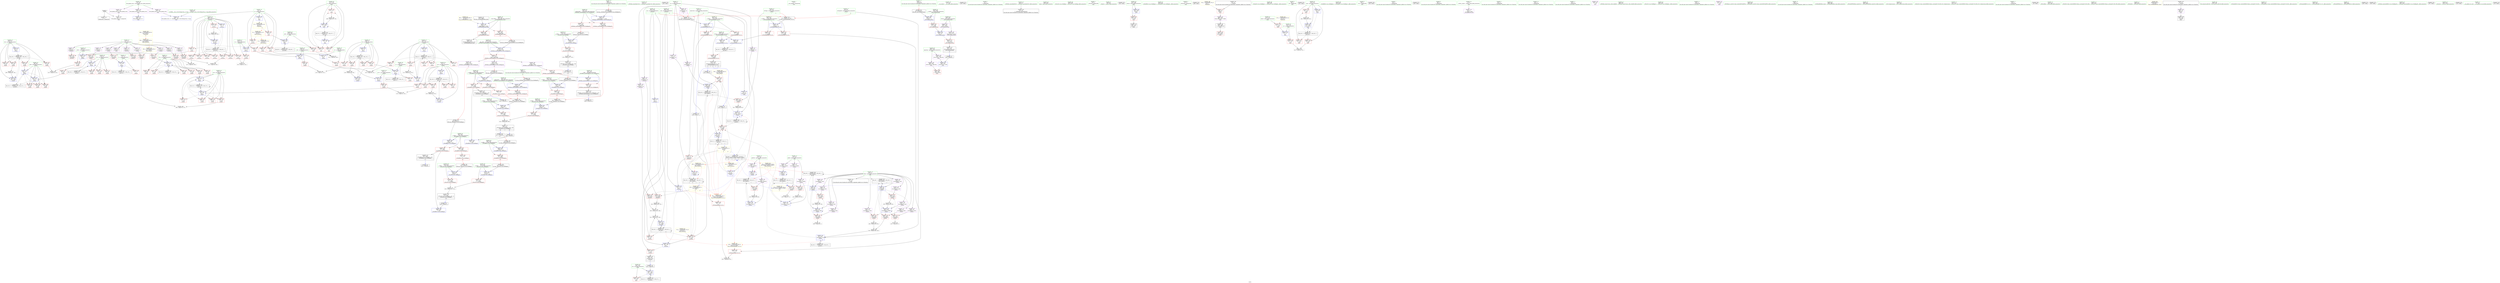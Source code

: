 digraph "SVFG" {
	label="SVFG";

	Node0x55f0e80b1280 [shape=record,color=grey,label="{NodeID: 0\nNullPtr}"];
	Node0x55f0e80b1280 -> Node0x55f0e80e4250[style=solid];
	Node0x55f0e80b1280 -> Node0x55f0e80f4c40[style=solid];
	Node0x55f0e81195a0 [shape=record,color=black,label="{NodeID: 526\nMR_6V_3 = PHI(MR_6V_4, MR_6V_2, )\npts\{63 \}\n}"];
	Node0x55f0e81195a0 -> Node0x55f0e80ec860[style=dashed];
	Node0x55f0e81195a0 -> Node0x55f0e80ec930[style=dashed];
	Node0x55f0e81195a0 -> Node0x55f0e80eca00[style=dashed];
	Node0x55f0e81195a0 -> Node0x55f0e80ecad0[style=dashed];
	Node0x55f0e81195a0 -> Node0x55f0e80ecba0[style=dashed];
	Node0x55f0e81195a0 -> Node0x55f0e80f5220[style=dashed];
	Node0x55f0e80f8210 [shape=record,color=blue,label="{NodeID: 360\n584\<--582\n__a.addr\<--__a\n_ZStoRRSt13_Ios_FmtflagsS_\n}"];
	Node0x55f0e80f8210 -> Node0x55f0e80f41f0[style=dashed];
	Node0x55f0e80f8210 -> Node0x55f0e80f42c0[style=dashed];
	Node0x55f0e80f3de0 [shape=record,color=red,label="{NodeID: 277\n565\<--559\n\<--__a.addr\n_ZStaNRSt13_Ios_FmtflagsS_\n}"];
	Node0x55f0e80f3de0 -> Node0x55f0e80f4050[style=solid];
	Node0x55f0e80e7a60 [shape=record,color=red,label="{NodeID: 194\n198\<--78\n\<--u24\n_Z4initv\n}"];
	Node0x55f0e80e4b60 [shape=record,color=black,label="{NodeID: 111\n478\<--489\n_ZSt5fixedRSt8ios_base_ret\<--\n_ZSt5fixedRSt8ios_base\n}"];
	Node0x55f0e80e2ce0 [shape=record,color=green,label="{NodeID: 28\n41\<--42\n_ZNSt8ios_base4InitC1Ev\<--_ZNSt8ios_base4InitC1Ev_field_insensitive\n}"];
	Node0x55f0e814dab0 [shape=record,color=black,label="{NodeID: 720\n424 = PHI()\n}"];
	Node0x55f0e80f5560 [shape=record,color=blue,label="{NodeID: 305\n72\<--130\nv\<--\n_Z4initv\n}"];
	Node0x55f0e80f5560 -> Node0x55f0e80ed220[style=dashed];
	Node0x55f0e80f5560 -> Node0x55f0e81141d0[style=dashed];
	Node0x55f0e80e9120 [shape=record,color=red,label="{NodeID: 222\n206\<--203\n\<--call\n_Z4initv\n}"];
	Node0x55f0e80e9120 -> Node0x55f0e80f5e50[style=solid];
	Node0x55f0e80ead30 [shape=record,color=purple,label="{NodeID: 139\n133\<--17\narrayidx9\<--getOut\n_Z4initv\n}"];
	Node0x55f0e80ead30 -> Node0x55f0e80e8aa0[style=solid];
	Node0x55f0e80ead30 -> Node0x55f0e80f5630[style=solid];
	Node0x55f0e80e5510 [shape=record,color=green,label="{NodeID: 56\n309\<--310\ni\<--i_field_insensitive\n_Z5solvev\n}"];
	Node0x55f0e80e5510 -> Node0x55f0e80f1e30[style=solid];
	Node0x55f0e80e5510 -> Node0x55f0e80f1f00[style=solid];
	Node0x55f0e80e5510 -> Node0x55f0e80f1fd0[style=solid];
	Node0x55f0e80e5510 -> Node0x55f0e80f20a0[style=solid];
	Node0x55f0e80e5510 -> Node0x55f0e80f2170[style=solid];
	Node0x55f0e80e5510 -> Node0x55f0e80f2240[style=solid];
	Node0x55f0e80e5510 -> Node0x55f0e80f2310[style=solid];
	Node0x55f0e80e5510 -> Node0x55f0e80f23e0[style=solid];
	Node0x55f0e80e5510 -> Node0x55f0e80f6dc0[style=solid];
	Node0x55f0e80e5510 -> Node0x55f0e80f7030[style=solid];
	Node0x55f0e814fdf0 [shape=record,color=black,label="{NodeID: 748\n613 = PHI(591, )\n0th arg _ZStorSt13_Ios_FmtflagsS_ }"];
	Node0x55f0e814fdf0 -> Node0x55f0e80f8620[style=solid];
	Node0x55f0e8102620 [shape=record,color=grey,label="{NodeID: 499\n331 = cmp(329, 330, )\n}"];
	Node0x55f0e80f6c20 [shape=record,color=blue,label="{NodeID: 333\n305\<--314\nres\<--\n_Z5solvev\n|{|<s2>8}}"];
	Node0x55f0e80f6c20 -> Node0x55f0e80f2a60[style=dashed];
	Node0x55f0e80f6c20 -> Node0x55f0e80f7100[style=dashed];
	Node0x55f0e80f6c20:s2 -> Node0x55f0e81230e0[style=dashed,color=red];
	Node0x55f0e80f27f0 [shape=record,color=red,label="{NodeID: 250\n341\<--340\n\<--arrayidx5\n_Z5solvev\n}"];
	Node0x55f0e80f27f0 -> Node0x55f0e8101ea0[style=solid];
	Node0x55f0e80ec450 [shape=record,color=red,label="{NodeID: 167\n220\<--8\n\<--n\n_Z4initv\n}"];
	Node0x55f0e80ec450 -> Node0x55f0e80f6190[style=solid];
	Node0x55f0e80e6e40 [shape=record,color=green,label="{NodeID: 84\n526\<--527\n__mask.addr\<--__mask.addr_field_insensitive\n_ZNSt8ios_base4setfESt13_Ios_FmtflagsS0_\n}"];
	Node0x55f0e80e6e40 -> Node0x55f0e80f3aa0[style=solid];
	Node0x55f0e80e6e40 -> Node0x55f0e80f3b70[style=solid];
	Node0x55f0e80e6e40 -> Node0x55f0e80f7d30[style=solid];
	Node0x55f0e80e1890 [shape=record,color=green,label="{NodeID: 1\n7\<--1\n__dso_handle\<--dummyObj\nGlob }"];
	Node0x55f0e80f82e0 [shape=record,color=blue,label="{NodeID: 361\n586\<--583\n__b.addr\<--__b\n_ZStoRRSt13_Ios_FmtflagsS_\n}"];
	Node0x55f0e80f82e0 -> Node0x55f0e80f4390[style=dashed];
	Node0x55f0e80f3eb0 [shape=record,color=red,label="{NodeID: 278\n569\<--559\n\<--__a.addr\n_ZStaNRSt13_Ios_FmtflagsS_\n}"];
	Node0x55f0e80f3eb0 -> Node0x55f0e80e98e0[style=solid];
	Node0x55f0e80f3eb0 -> Node0x55f0e80f8070[style=solid];
	Node0x55f0e80e7b30 [shape=record,color=red,label="{NodeID: 195\n176\<--80\n\<--v25\n_Z4initv\n}"];
	Node0x55f0e80e4c30 [shape=record,color=black,label="{NodeID: 112\n491\<--502\n_ZSt12setprecisioni_ret\<--\n_ZSt12setprecisioni\n|{<s0>12}}"];
	Node0x55f0e80e4c30:s0 -> Node0x55f0e814d740[style=solid,color=blue];
	Node0x55f0e80e2de0 [shape=record,color=green,label="{NodeID: 29\n47\<--48\n__cxa_atexit\<--__cxa_atexit_field_insensitive\n}"];
	Node0x55f0e814db80 [shape=record,color=black,label="{NodeID: 721\n435 = PHI()\n}"];
	Node0x55f0e81230e0 [shape=record,color=yellow,style=double,label="{NodeID: 555\n56V_1 = ENCHI(MR_56V_0)\npts\{23 306 140000 \}\nFun[_ZSt3maxIxERKT_S2_S2_]}"];
	Node0x55f0e81230e0 -> Node0x55f0e80f1af0[style=dashed];
	Node0x55f0e80f5630 [shape=record,color=blue,label="{NodeID: 306\n133\<--135\narrayidx9\<--inc10\n_Z4initv\n}"];
	Node0x55f0e80f5630 -> Node0x55f0e811dee0[style=dashed];
	Node0x55f0e80e91f0 [shape=record,color=red,label="{NodeID: 223\n236\<--235\n\<--arrayidx52\n_Z4initv\n}"];
	Node0x55f0e80e91f0 -> Node0x55f0e80f6400[style=solid];
	Node0x55f0e80eae00 [shape=record,color=purple,label="{NodeID: 140\n167\<--19\narrayidx23\<--seen\n_Z4initv\n}"];
	Node0x55f0e80eae00 -> Node0x55f0e80f5a40[style=solid];
	Node0x55f0e80e55e0 [shape=record,color=green,label="{NodeID: 57\n311\<--312\n_b\<--_b_field_insensitive\n_Z5solvev\n}"];
	Node0x55f0e80e55e0 -> Node0x55f0e80f24b0[style=solid];
	Node0x55f0e80e55e0 -> Node0x55f0e80f6e90[style=solid];
	Node0x55f0e814ff00 [shape=record,color=black,label="{NodeID: 749\n614 = PHI(592, )\n1st arg _ZStorSt13_Ios_FmtflagsS_ }"];
	Node0x55f0e814ff00 -> Node0x55f0e80f86f0[style=solid];
	Node0x55f0e8124a80 [shape=record,color=yellow,style=double,label="{NodeID: 583\n38V_1 = ENCHI(MR_38V_0)\npts\{120000 \}\nFun[_Z4initv]}"];
	Node0x55f0e8124a80 -> Node0x55f0e80e89d0[style=dashed];
	Node0x55f0e8124a80 -> Node0x55f0e80e8d10[style=dashed];
	Node0x55f0e8124a80 -> Node0x55f0e80e8de0[style=dashed];
	Node0x55f0e8124a80 -> Node0x55f0e80e91f0[style=dashed];
	Node0x55f0e81027a0 [shape=record,color=grey,label="{NodeID: 500\n153 = cmp(151, 152, )\n}"];
	Node0x55f0e80f6cf0 [shape=record,color=blue,label="{NodeID: 334\n307\<--9\ncur\<--\n_Z5solvev\n}"];
	Node0x55f0e80f6cf0 -> Node0x55f0e8118ba0[style=dashed];
	Node0x55f0e80f28c0 [shape=record,color=red,label="{NodeID: 251\n346\<--345\n\<--arrayidx6\n_Z5solvev\n}"];
	Node0x55f0e80ec520 [shape=record,color=red,label="{NodeID: 168\n318\<--8\n\<--n\n_Z5solvev\n}"];
	Node0x55f0e80ec520 -> Node0x55f0e80f6e90[style=solid];
	Node0x55f0e80e6f10 [shape=record,color=green,label="{NodeID: 85\n528\<--529\n__old\<--__old_field_insensitive\n_ZNSt8ios_base4setfESt13_Ios_FmtflagsS0_\n}"];
	Node0x55f0e80e6f10 -> Node0x55f0e80f3c40[style=solid];
	Node0x55f0e80e6f10 -> Node0x55f0e80f7e00[style=solid];
	Node0x55f0e80e1920 [shape=record,color=green,label="{NodeID: 2\n9\<--1\n\<--dummyObj\nCan only get source location for instruction, argument, global var or function.}"];
	Node0x55f0e80f83b0 [shape=record,color=blue,label="{NodeID: 362\n596\<--593\n\<--call\n_ZStoRRSt13_Ios_FmtflagsS_\n}"];
	Node0x55f0e80f3f80 [shape=record,color=red,label="{NodeID: 279\n567\<--561\n\<--__b.addr\n_ZStaNRSt13_Ios_FmtflagsS_\n|{<s0>28}}"];
	Node0x55f0e80f3f80:s0 -> Node0x55f0e814fba0[style=solid,color=red];
	Node0x55f0e80e7c00 [shape=record,color=red,label="{NodeID: 196\n183\<--80\n\<--v25\n_Z4initv\n}"];
	Node0x55f0e80e4d00 [shape=record,color=black,label="{NodeID: 113\n518\<--554\n_ZNSt8ios_base4setfESt13_Ios_FmtflagsS0__ret\<--\n_ZNSt8ios_base4setfESt13_Ios_FmtflagsS0_\n|{<s0>23}}"];
	Node0x55f0e80e4d00:s0 -> Node0x55f0e814d250[style=solid,color=blue];
	Node0x55f0e80e2ee0 [shape=record,color=green,label="{NodeID: 30\n46\<--52\n_ZNSt8ios_base4InitD1Ev\<--_ZNSt8ios_base4InitD1Ev_field_insensitive\n}"];
	Node0x55f0e80e2ee0 -> Node0x55f0e80e4650[style=solid];
	Node0x55f0e814dc50 [shape=record,color=black,label="{NodeID: 722\n441 = PHI(304, )\n}"];
	Node0x55f0e814dc50 -> Node0x55f0e80f7780[style=solid];
	Node0x55f0e8123220 [shape=record,color=yellow,style=double,label="{NodeID: 556\n58V_1 = ENCHI(MR_58V_0)\npts\{83 93 308 \}\nFun[_ZSt3maxIxERKT_S2_S2_]}"];
	Node0x55f0e8123220 -> Node0x55f0e80f1bc0[style=dashed];
	Node0x55f0e80f5700 [shape=record,color=blue,label="{NodeID: 307\n138\<--140\narrayidx11\<--inc12\n_Z4initv\n}"];
	Node0x55f0e80f5700 -> Node0x55f0e81142c0[style=dashed];
	Node0x55f0e80e92c0 [shape=record,color=red,label="{NodeID: 224\n240\<--239\n\<--arrayidx53\n_Z4initv\n}"];
	Node0x55f0e80e92c0 -> Node0x55f0e8102da0[style=solid];
	Node0x55f0e80eaed0 [shape=record,color=purple,label="{NodeID: 141\n184\<--19\narrayidx30\<--seen\n_Z4initv\n}"];
	Node0x55f0e80eaed0 -> Node0x55f0e80e8eb0[style=solid];
	Node0x55f0e80e56b0 [shape=record,color=green,label="{NodeID: 58\n364\<--365\nmain\<--main_field_insensitive\n}"];
	Node0x55f0e8102920 [shape=record,color=grey,label="{NodeID: 501\n323 = cmp(321, 322, )\n}"];
	Node0x55f0e80f6dc0 [shape=record,color=blue,label="{NodeID: 335\n309\<--96\ni\<--\n_Z5solvev\n}"];
	Node0x55f0e80f6dc0 -> Node0x55f0e81190a0[style=dashed];
	Node0x55f0e80f2990 [shape=record,color=red,label="{NodeID: 252\n348\<--347\n\<--arrayidx7\n_Z5solvev\n}"];
	Node0x55f0e80f2990 -> Node0x55f0e8101ba0[style=solid];
	Node0x55f0e80ec5f0 [shape=record,color=red,label="{NodeID: 169\n426\<--8\n\<--n\nmain\n}"];
	Node0x55f0e80ec5f0 -> Node0x55f0e80f75e0[style=solid];
	Node0x55f0e80e6fe0 [shape=record,color=green,label="{NodeID: 86\n539\<--540\n_ZStcoSt13_Ios_Fmtflags\<--_ZStcoSt13_Ios_Fmtflags_field_insensitive\n}"];
	Node0x55f0e80e19b0 [shape=record,color=green,label="{NodeID: 3\n24\<--1\n_ZSt3cin\<--dummyObj\nGlob }"];
	Node0x55f0e80f8480 [shape=record,color=blue,label="{NodeID: 363\n602\<--600\n__a.addr\<--__a\n_ZStanSt13_Ios_FmtflagsS_\n}"];
	Node0x55f0e80f8480 -> Node0x55f0e80f4530[style=dashed];
	Node0x55f0e80f4050 [shape=record,color=red,label="{NodeID: 280\n566\<--565\n\<--\n_ZStaNRSt13_Ios_FmtflagsS_\n|{<s0>28}}"];
	Node0x55f0e80f4050:s0 -> Node0x55f0e814f990[style=solid,color=red];
	Node0x55f0e80e7cd0 [shape=record,color=red,label="{NodeID: 197\n193\<--80\n\<--v25\n_Z4initv\n}"];
	Node0x55f0e80e98e0 [shape=record,color=black,label="{NodeID: 114\n556\<--569\n_ZStaNRSt13_Ios_FmtflagsS__ret\<--\n_ZStaNRSt13_Ios_FmtflagsS_\n|{<s0>25}}"];
	Node0x55f0e80e98e0:s0 -> Node0x55f0e814e490[style=solid,color=blue];
	Node0x55f0e80e2fe0 [shape=record,color=green,label="{NodeID: 31\n59\<--60\n_Z4initv\<--_Z4initv_field_insensitive\n}"];
	Node0x55f0e814de50 [shape=record,color=black,label="{NodeID: 723\n444 = PHI()\n}"];
	Node0x55f0e80f57d0 [shape=record,color=blue,label="{NodeID: 308\n66\<--144\ni3\<--inc14\n_Z4initv\n}"];
	Node0x55f0e80f57d0 -> Node0x55f0e8113be0[style=dashed];
	Node0x55f0e80e9390 [shape=record,color=red,label="{NodeID: 225\n245\<--244\n\<--arrayidx57\n_Z4initv\n}"];
	Node0x55f0e80e9390 -> Node0x55f0e8100b20[style=solid];
	Node0x55f0e80eafa0 [shape=record,color=purple,label="{NodeID: 142\n190\<--19\narrayidx33\<--seen\n_Z4initv\n}"];
	Node0x55f0e80eafa0 -> Node0x55f0e80e8f80[style=solid];
	Node0x55f0e80e57b0 [shape=record,color=green,label="{NodeID: 59\n367\<--368\nretval\<--retval_field_insensitive\nmain\n}"];
	Node0x55f0e80e57b0 -> Node0x55f0e80f2b30[style=solid];
	Node0x55f0e80e57b0 -> Node0x55f0e80f71d0[style=solid];
	Node0x55f0e8102aa0 [shape=record,color=grey,label="{NodeID: 502\n158 = cmp(157, 9, )\n}"];
	Node0x55f0e80f6e90 [shape=record,color=blue,label="{NodeID: 336\n311\<--318\n_b\<--\n_Z5solvev\n}"];
	Node0x55f0e80f6e90 -> Node0x55f0e80f24b0[style=dashed];
	Node0x55f0e80f2a60 [shape=record,color=red,label="{NodeID: 253\n360\<--359\n\<--call\n_Z5solvev\n}"];
	Node0x55f0e80f2a60 -> Node0x55f0e80f7100[style=solid];
	Node0x55f0e80ec6c0 [shape=record,color=red,label="{NodeID: 170\n314\<--22\n\<--maxCycle\n_Z5solvev\n}"];
	Node0x55f0e80ec6c0 -> Node0x55f0e80f6c20[style=solid];
	Node0x55f0e80e70e0 [shape=record,color=green,label="{NodeID: 87\n543\<--544\n_ZStaNRSt13_Ios_FmtflagsS_\<--_ZStaNRSt13_Ios_FmtflagsS__field_insensitive\n}"];
	Node0x55f0e80e1a40 [shape=record,color=green,label="{NodeID: 4\n27\<--1\n_ZSt4cout\<--dummyObj\nGlob }"];
	Node0x55f0e8126670 [shape=record,color=yellow,style=double,label="{NodeID: 613\n38V_1 = ENCHI(MR_38V_0)\npts\{120000 \}\nFun[_Z5solvev]|{|<s4>7}}"];
	Node0x55f0e8126670 -> Node0x55f0e80f2580[style=dashed];
	Node0x55f0e8126670 -> Node0x55f0e80f2650[style=dashed];
	Node0x55f0e8126670 -> Node0x55f0e80f2720[style=dashed];
	Node0x55f0e8126670 -> Node0x55f0e80f28c0[style=dashed];
	Node0x55f0e8126670:s4 -> Node0x55f0e8124a80[style=dashed,color=red];
	Node0x55f0e80f8550 [shape=record,color=blue,label="{NodeID: 364\n604\<--601\n__b.addr\<--__b\n_ZStanSt13_Ios_FmtflagsS_\n}"];
	Node0x55f0e80f8550 -> Node0x55f0e80f4600[style=dashed];
	Node0x55f0e80f4120 [shape=record,color=red,label="{NodeID: 281\n577\<--574\n\<--__a.addr\n_ZStcoSt13_Ios_Fmtflags\n}"];
	Node0x55f0e80f4120 -> Node0x55f0e81015a0[style=solid];
	Node0x55f0e80e7da0 [shape=record,color=red,label="{NodeID: 198\n196\<--80\n\<--v25\n_Z4initv\n}"];
	Node0x55f0e80e99b0 [shape=record,color=black,label="{NodeID: 115\n572\<--578\n_ZStcoSt13_Ios_Fmtflags_ret\<--neg\n_ZStcoSt13_Ios_Fmtflags\n|{<s0>24}}"];
	Node0x55f0e80e99b0:s0 -> Node0x55f0e814e290[style=solid,color=blue];
	Node0x55f0e80e30e0 [shape=record,color=green,label="{NodeID: 32\n62\<--63\ni\<--i_field_insensitive\n_Z4initv\n}"];
	Node0x55f0e80e30e0 -> Node0x55f0e80ec860[style=solid];
	Node0x55f0e80e30e0 -> Node0x55f0e80ec930[style=solid];
	Node0x55f0e80e30e0 -> Node0x55f0e80eca00[style=solid];
	Node0x55f0e80e30e0 -> Node0x55f0e80ecad0[style=solid];
	Node0x55f0e80e30e0 -> Node0x55f0e80ecba0[style=solid];
	Node0x55f0e80e30e0 -> Node0x55f0e80f4e10[style=solid];
	Node0x55f0e80e30e0 -> Node0x55f0e80f5220[style=solid];
	Node0x55f0e814df20 [shape=record,color=black,label="{NodeID: 724\n448 = PHI()\n}"];
	Node0x55f0e8100220 [shape=record,color=grey,label="{NodeID: 475\n610 = Binary(608, 609, )\n}"];
	Node0x55f0e8100220 -> Node0x55f0e80e9b50[style=solid];
	Node0x55f0e80f58a0 [shape=record,color=blue,label="{NodeID: 309\n74\<--96\ni16\<--\n_Z4initv\n}"];
	Node0x55f0e80f58a0 -> Node0x55f0e811e8b0[style=dashed];
	Node0x55f0e80e9460 [shape=record,color=red,label="{NodeID: 226\n249\<--248\n\<--arrayidx59\n_Z4initv\n}"];
	Node0x55f0e80e9460 -> Node0x55f0e8100ca0[style=solid];
	Node0x55f0e80eb070 [shape=record,color=purple,label="{NodeID: 143\n194\<--19\narrayidx34\<--seen\n_Z4initv\n}"];
	Node0x55f0e80eb070 -> Node0x55f0e80f5cb0[style=solid];
	Node0x55f0e80e5880 [shape=record,color=green,label="{NodeID: 60\n369\<--370\nagg.tmp\<--agg.tmp_field_insensitive\nmain\n}"];
	Node0x55f0e80e5880 -> Node0x55f0e80eba90[style=solid];
	Node0x55f0e80e5880 -> Node0x55f0e80ebb60[style=solid];
	Node0x55f0e8102c20 [shape=record,color=grey,label="{NodeID: 503\n292 = cmp(289, 291, )\n}"];
	Node0x55f0e80f6f60 [shape=record,color=blue,label="{NodeID: 337\n307\<--351\ncur\<--add9\n_Z5solvev\n}"];
	Node0x55f0e80f6f60 -> Node0x55f0e8118ba0[style=dashed];
	Node0x55f0e80f2b30 [shape=record,color=red,label="{NodeID: 254\n465\<--367\n\<--retval\nmain\n}"];
	Node0x55f0e80f2b30 -> Node0x55f0e80e4a90[style=solid];
	Node0x55f0e80ec790 [shape=record,color=red,label="{NodeID: 171\n388\<--26\nvtable\<--\nmain\n}"];
	Node0x55f0e80ec790 -> Node0x55f0e80ebc30[style=solid];
	Node0x55f0e80e71e0 [shape=record,color=green,label="{NodeID: 88\n548\<--549\n_ZStanSt13_Ios_FmtflagsS_\<--_ZStanSt13_Ios_FmtflagsS__field_insensitive\n}"];
	Node0x55f0e80e1ad0 [shape=record,color=green,label="{NodeID: 5\n28\<--1\n.str\<--dummyObj\nGlob }"];
	Node0x55f0e8126750 [shape=record,color=yellow,style=double,label="{NodeID: 614\n40V_1 = ENCHI(MR_40V_0)\npts\{140000 \}\nFun[_Z5solvev]|{<s0>7|<s1>7}}"];
	Node0x55f0e8126750:s0 -> Node0x55f0e80f5150[style=dashed,color=red];
	Node0x55f0e8126750:s1 -> Node0x55f0e811fcb0[style=dashed,color=red];
	Node0x55f0e80f8620 [shape=record,color=blue,label="{NodeID: 365\n615\<--613\n__a.addr\<--__a\n_ZStorSt13_Ios_FmtflagsS_\n}"];
	Node0x55f0e80f8620 -> Node0x55f0e80f46d0[style=dashed];
	Node0x55f0e80f41f0 [shape=record,color=red,label="{NodeID: 282\n590\<--584\n\<--__a.addr\n_ZStoRRSt13_Ios_FmtflagsS_\n}"];
	Node0x55f0e80f41f0 -> Node0x55f0e80f4460[style=solid];
	Node0x55f0e80e7e70 [shape=record,color=red,label="{NodeID: 199\n207\<--80\n\<--v25\n_Z4initv\n}"];
	Node0x55f0e80e9a80 [shape=record,color=black,label="{NodeID: 116\n581\<--596\n_ZStoRRSt13_Ios_FmtflagsS__ret\<--\n_ZStoRRSt13_Ios_FmtflagsS_\n|{<s0>27}}"];
	Node0x55f0e80e9a80:s0 -> Node0x55f0e814e710[style=solid,color=blue];
	Node0x55f0e80e31b0 [shape=record,color=green,label="{NodeID: 33\n64\<--65\n_b\<--_b_field_insensitive\n_Z4initv\n}"];
	Node0x55f0e80e31b0 -> Node0x55f0e80ecc70[style=solid];
	Node0x55f0e80e31b0 -> Node0x55f0e80f4ee0[style=solid];
	Node0x55f0e814dff0 [shape=record,color=black,label="{NodeID: 725\n452 = PHI()\n}"];
	Node0x55f0e81003a0 [shape=record,color=grey,label="{NodeID: 476\n115 = Binary(114, 96, )\n}"];
	Node0x55f0e81003a0 -> Node0x55f0e80f5220[style=solid];
	Node0x55f0e80f5970 [shape=record,color=blue,label="{NodeID: 310\n76\<--148\n_b17\<--\n_Z4initv\n}"];
	Node0x55f0e80f5970 -> Node0x55f0e80ed700[style=dashed];
	Node0x55f0e80e9530 [shape=record,color=red,label="{NodeID: 227\n253\<--252\n\<--call60\n_Z4initv\n}"];
	Node0x55f0e80e9530 -> Node0x55f0e80f65a0[style=solid];
	Node0x55f0e80eb140 [shape=record,color=purple,label="{NodeID: 144\n229\<--19\narrayidx48\<--seen\n_Z4initv\n}"];
	Node0x55f0e80eb140 -> Node0x55f0e80f6260[style=solid];
	Node0x55f0e80e5950 [shape=record,color=green,label="{NodeID: 61\n371\<--372\nntest\<--ntest_field_insensitive\nmain\n}"];
	Node0x55f0e80e5950 -> Node0x55f0e80f2c00[style=solid];
	Node0x55f0e8102da0 [shape=record,color=grey,label="{NodeID: 504\n241 = cmp(240, 9, )\n}"];
	Node0x55f0e80f7030 [shape=record,color=blue,label="{NodeID: 338\n309\<--356\ni\<--inc\n_Z5solvev\n}"];
	Node0x55f0e80f7030 -> Node0x55f0e81190a0[style=dashed];
	Node0x55f0e80f2c00 [shape=record,color=red,label="{NodeID: 255\n417\<--371\n\<--ntest\nmain\n}"];
	Node0x55f0e80f2c00 -> Node0x55f0e80f7440[style=solid];
	Node0x55f0e80ec860 [shape=record,color=red,label="{NodeID: 172\n100\<--62\n\<--i\n_Z4initv\n}"];
	Node0x55f0e80ec860 -> Node0x55f0e81033a0[style=solid];
	Node0x55f0e80e72e0 [shape=record,color=green,label="{NodeID: 89\n552\<--553\n_ZStoRRSt13_Ios_FmtflagsS_\<--_ZStoRRSt13_Ios_FmtflagsS__field_insensitive\n}"];
	Node0x55f0e80e1b60 [shape=record,color=green,label="{NodeID: 6\n30\<--1\n.str.1\<--dummyObj\nGlob }"];
	Node0x55f0e8126830 [shape=record,color=yellow,style=double,label="{NodeID: 615\n72V_1 = ENCHI(MR_72V_0)\npts\{83 93 \}\nFun[_Z5solvev]}"];
	Node0x55f0e8126830 -> Node0x55f0e80f2a60[style=dashed];
	Node0x55f0e80f86f0 [shape=record,color=blue,label="{NodeID: 366\n617\<--614\n__b.addr\<--__b\n_ZStorSt13_Ios_FmtflagsS_\n}"];
	Node0x55f0e80f86f0 -> Node0x55f0e80f47a0[style=dashed];
	Node0x55f0e80f42c0 [shape=record,color=red,label="{NodeID: 283\n596\<--584\n\<--__a.addr\n_ZStoRRSt13_Ios_FmtflagsS_\n}"];
	Node0x55f0e80f42c0 -> Node0x55f0e80e9a80[style=solid];
	Node0x55f0e80f42c0 -> Node0x55f0e80f83b0[style=solid];
	Node0x55f0e80e7f40 [shape=record,color=red,label="{NodeID: 200\n210\<--80\n\<--v25\n_Z4initv\n}"];
	Node0x55f0e80e7f40 -> Node0x55f0e80f5f20[style=solid];
	Node0x55f0e80e9b50 [shape=record,color=black,label="{NodeID: 117\n599\<--610\n_ZStanSt13_Ios_FmtflagsS__ret\<--and\n_ZStanSt13_Ios_FmtflagsS_\n|{<s0>26|<s1>28}}"];
	Node0x55f0e80e9b50:s0 -> Node0x55f0e814e5a0[style=solid,color=blue];
	Node0x55f0e80e9b50:s1 -> Node0x55f0e814e820[style=solid,color=blue];
	Node0x55f0e80e3280 [shape=record,color=green,label="{NodeID: 34\n66\<--67\ni3\<--i3_field_insensitive\n_Z4initv\n}"];
	Node0x55f0e80e3280 -> Node0x55f0e80ecd40[style=solid];
	Node0x55f0e80e3280 -> Node0x55f0e80ece10[style=solid];
	Node0x55f0e80e3280 -> Node0x55f0e80ecee0[style=solid];
	Node0x55f0e80e3280 -> Node0x55f0e80ecfb0[style=solid];
	Node0x55f0e80e3280 -> Node0x55f0e80f52f0[style=solid];
	Node0x55f0e80e3280 -> Node0x55f0e80f57d0[style=solid];
	Node0x55f0e814e0c0 [shape=record,color=black,label="{NodeID: 726\n454 = PHI()\n}"];
	Node0x55f0e8100520 [shape=record,color=grey,label="{NodeID: 477\n268 = Binary(267, 96, )\n}"];
	Node0x55f0e8100520 -> Node0x55f0e80f6810[style=solid];
	Node0x55f0e80f5a40 [shape=record,color=blue,label="{NodeID: 311\n167\<--96\narrayidx23\<--\n_Z4initv\n}"];
	Node0x55f0e80f5a40 -> Node0x55f0e80e8eb0[style=dashed];
	Node0x55f0e80f5a40 -> Node0x55f0e80e8f80[style=dashed];
	Node0x55f0e80f5a40 -> Node0x55f0e80f5cb0[style=dashed];
	Node0x55f0e80f5a40 -> Node0x55f0e81201b0[style=dashed];
	Node0x55f0e80e9600 [shape=record,color=red,label="{NodeID: 228\n258\<--257\n\<--arrayidx62\n_Z4initv\n}"];
	Node0x55f0e80e9600 -> Node0x55f0e81009a0[style=solid];
	Node0x55f0e80eb210 [shape=record,color=purple,label="{NodeID: 145\n239\<--19\narrayidx53\<--seen\n_Z4initv\n}"];
	Node0x55f0e80eb210 -> Node0x55f0e80e92c0[style=solid];
	Node0x55f0e80e5a20 [shape=record,color=green,label="{NodeID: 62\n373\<--374\ntest\<--test_field_insensitive\nmain\n}"];
	Node0x55f0e80e5a20 -> Node0x55f0e80f2cd0[style=solid];
	Node0x55f0e80e5a20 -> Node0x55f0e80f2da0[style=solid];
	Node0x55f0e80e5a20 -> Node0x55f0e80f2e70[style=solid];
	Node0x55f0e80e5a20 -> Node0x55f0e80f7370[style=solid];
	Node0x55f0e80e5a20 -> Node0x55f0e80f7850[style=solid];
	Node0x55f0e8124ee0 [shape=record,color=yellow,style=double,label="{NodeID: 588\n48V_1 = ENCHI(MR_48V_0)\npts\{306 308 \}\nFun[_Z4initv]}"];
	Node0x55f0e8124ee0 -> Node0x55f0e80e9120[style=dashed];
	Node0x55f0e8124ee0 -> Node0x55f0e80e9530[style=dashed];
	Node0x55f0e8102f20 [shape=record,color=grey,label="{NodeID: 505\n225 = cmp(223, 224, )\n}"];
	Node0x55f0e80f7100 [shape=record,color=blue,label="{NodeID: 339\n305\<--360\nres\<--\n_Z5solvev\n}"];
	Node0x55f0e80f7100 -> Node0x55f0e80f1c90[style=dashed];
	Node0x55f0e80f2cd0 [shape=record,color=red,label="{NodeID: 256\n420\<--373\n\<--test\nmain\n}"];
	Node0x55f0e80f2cd0 -> Node0x55f0e81030a0[style=solid];
	Node0x55f0e80ec930 [shape=record,color=red,label="{NodeID: 173\n104\<--62\n\<--i\n_Z4initv\n}"];
	Node0x55f0e80e73e0 [shape=record,color=green,label="{NodeID: 90\n559\<--560\n__a.addr\<--__a.addr_field_insensitive\n_ZStaNRSt13_Ios_FmtflagsS_\n}"];
	Node0x55f0e80e73e0 -> Node0x55f0e80f3de0[style=solid];
	Node0x55f0e80e73e0 -> Node0x55f0e80f3eb0[style=solid];
	Node0x55f0e80e73e0 -> Node0x55f0e80f7ed0[style=solid];
	Node0x55f0e80e1c20 [shape=record,color=green,label="{NodeID: 7\n33\<--1\n\<--dummyObj\nCan only get source location for instruction, argument, global var or function.}"];
	Node0x55f0e8126910 [shape=record,color=yellow,style=double,label="{NodeID: 616\n74V_1 = ENCHI(MR_74V_0)\npts\{160000 180000 210000 \}\nFun[_Z5solvev]|{<s0>7|<s1>7|<s2>7|<s3>7|<s4>7}}"];
	Node0x55f0e8126910:s0 -> Node0x55f0e80f4fb0[style=dashed,color=red];
	Node0x55f0e8126910:s1 -> Node0x55f0e80f5080[style=dashed,color=red];
	Node0x55f0e8126910:s2 -> Node0x55f0e81142c0[style=dashed,color=red];
	Node0x55f0e8126910:s3 -> Node0x55f0e811dee0[style=dashed,color=red];
	Node0x55f0e8126910:s4 -> Node0x55f0e81201b0[style=dashed,color=red];
	Node0x55f0e80f4390 [shape=record,color=red,label="{NodeID: 284\n592\<--586\n\<--__b.addr\n_ZStoRRSt13_Ios_FmtflagsS_\n|{<s0>29}}"];
	Node0x55f0e80f4390:s0 -> Node0x55f0e814ff00[style=solid,color=red];
	Node0x55f0e80e8010 [shape=record,color=red,label="{NodeID: 201\n223\<--84\n\<--i43\n_Z4initv\n}"];
	Node0x55f0e80e8010 -> Node0x55f0e8102f20[style=solid];
	Node0x55f0e80e9c20 [shape=record,color=black,label="{NodeID: 118\n612\<--623\n_ZStorSt13_Ios_FmtflagsS__ret\<--or\n_ZStorSt13_Ios_FmtflagsS_\n|{<s0>29}}"];
	Node0x55f0e80e9c20:s0 -> Node0x55f0e814e990[style=solid,color=blue];
	Node0x55f0e80e3350 [shape=record,color=green,label="{NodeID: 35\n68\<--69\n_b4\<--_b4_field_insensitive\n_Z4initv\n}"];
	Node0x55f0e80e3350 -> Node0x55f0e80ed080[style=solid];
	Node0x55f0e80e3350 -> Node0x55f0e80f53c0[style=solid];
	Node0x55f0e814e1c0 [shape=record,color=black,label="{NodeID: 727\n455 = PHI()\n}"];
	Node0x55f0e81006a0 [shape=record,color=grey,label="{NodeID: 478\n140 = Binary(139, 96, )\n}"];
	Node0x55f0e81006a0 -> Node0x55f0e80f5700[style=solid];
	Node0x55f0e80f5b10 [shape=record,color=blue,label="{NodeID: 312\n78\<--169\nu24\<--\n_Z4initv\n}"];
	Node0x55f0e80f5b10 -> Node0x55f0e80ed7d0[style=dashed];
	Node0x55f0e80f5b10 -> Node0x55f0e80e78c0[style=dashed];
	Node0x55f0e80f5b10 -> Node0x55f0e80e7990[style=dashed];
	Node0x55f0e80f5b10 -> Node0x55f0e80e7a60[style=dashed];
	Node0x55f0e80f5b10 -> Node0x55f0e80f5f20[style=dashed];
	Node0x55f0e80f5b10 -> Node0x55f0e811edb0[style=dashed];
	Node0x55f0e80e96d0 [shape=record,color=red,label="{NodeID: 229\n300\<--280\n\<--retval\n_ZSt3maxIxERKT_S2_S2_\n}"];
	Node0x55f0e80e96d0 -> Node0x55f0e80e4750[style=solid];
	Node0x55f0e80eb2e0 [shape=record,color=purple,label="{NodeID: 146\n244\<--19\narrayidx57\<--seen\n_Z4initv\n}"];
	Node0x55f0e80eb2e0 -> Node0x55f0e80e9390[style=solid];
	Node0x55f0e80e5af0 [shape=record,color=green,label="{NodeID: 63\n375\<--376\n_b\<--_b_field_insensitive\nmain\n}"];
	Node0x55f0e80e5af0 -> Node0x55f0e80f2f40[style=solid];
	Node0x55f0e80e5af0 -> Node0x55f0e80f7440[style=solid];
	Node0x55f0e8124fc0 [shape=record,color=yellow,style=double,label="{NodeID: 589\n76V_1 = ENCHI(MR_76V_0)\npts\{1 \}\nFun[main]}"];
	Node0x55f0e8124fc0 -> Node0x55f0e80ec790[style=dashed];
	Node0x55f0e81030a0 [shape=record,color=grey,label="{NodeID: 506\n422 = cmp(420, 421, )\n}"];
	Node0x55f0e80f71d0 [shape=record,color=blue,label="{NodeID: 340\n367\<--384\nretval\<--\nmain\n}"];
	Node0x55f0e80f71d0 -> Node0x55f0e80f2b30[style=dashed];
	Node0x55f0e80f2da0 [shape=record,color=red,label="{NodeID: 257\n447\<--373\n\<--test\nmain\n}"];
	Node0x55f0e80eca00 [shape=record,color=red,label="{NodeID: 174\n107\<--62\n\<--i\n_Z4initv\n}"];
	Node0x55f0e80e74b0 [shape=record,color=green,label="{NodeID: 91\n561\<--562\n__b.addr\<--__b.addr_field_insensitive\n_ZStaNRSt13_Ios_FmtflagsS_\n}"];
	Node0x55f0e80e74b0 -> Node0x55f0e80f3f80[style=solid];
	Node0x55f0e80e74b0 -> Node0x55f0e80f7fa0[style=solid];
	Node0x55f0e80e1ce0 [shape=record,color=green,label="{NodeID: 8\n96\<--1\n\<--dummyObj\nCan only get source location for instruction, argument, global var or function.}"];
	Node0x55f0e8126a50 [shape=record,color=yellow,style=double,label="{NodeID: 617\n98V_1 = ENCHI(MR_98V_0)\npts\{481 \}\nFun[_ZSt5fixedRSt8ios_base]}"];
	Node0x55f0e8126a50 -> Node0x55f0e80f7920[style=dashed];
	Node0x55f0e80f4460 [shape=record,color=red,label="{NodeID: 285\n591\<--590\n\<--\n_ZStoRRSt13_Ios_FmtflagsS_\n|{<s0>29}}"];
	Node0x55f0e80f4460:s0 -> Node0x55f0e814fdf0[style=solid,color=red];
	Node0x55f0e80e80e0 [shape=record,color=red,label="{NodeID: 202\n228\<--84\n\<--i43\n_Z4initv\n}"];
	Node0x55f0e80e9cf0 [shape=record,color=purple,label="{NodeID: 119\n43\<--4\n\<--_ZStL8__ioinit\n__cxx_global_var_init\n}"];
	Node0x55f0e80e3420 [shape=record,color=green,label="{NodeID: 36\n70\<--71\nu\<--u_field_insensitive\n_Z4initv\n}"];
	Node0x55f0e80e3420 -> Node0x55f0e80ed150[style=solid];
	Node0x55f0e80e3420 -> Node0x55f0e80f5490[style=solid];
	Node0x55f0e814e290 [shape=record,color=black,label="{NodeID: 728\n538 = PHI(572, )\n|{<s0>25}}"];
	Node0x55f0e814e290:s0 -> Node0x55f0e814f850[style=solid,color=red];
	Node0x55f0e8100820 [shape=record,color=grey,label="{NodeID: 479\n623 = Binary(621, 622, )\n}"];
	Node0x55f0e8100820 -> Node0x55f0e80e9c20[style=solid];
	Node0x55f0e80f5be0 [shape=record,color=blue,label="{NodeID: 313\n80\<--174\nv25\<--\n_Z4initv\n}"];
	Node0x55f0e80f5be0 -> Node0x55f0e80e7b30[style=dashed];
	Node0x55f0e80f5be0 -> Node0x55f0e80e7c00[style=dashed];
	Node0x55f0e80f5be0 -> Node0x55f0e80e7cd0[style=dashed];
	Node0x55f0e80f5be0 -> Node0x55f0e80e7da0[style=dashed];
	Node0x55f0e80f5be0 -> Node0x55f0e80e7e70[style=dashed];
	Node0x55f0e80f5be0 -> Node0x55f0e80e7f40[style=dashed];
	Node0x55f0e80f5be0 -> Node0x55f0e80f5be0[style=dashed];
	Node0x55f0e80f5be0 -> Node0x55f0e811f2b0[style=dashed];
	Node0x55f0e80e97a0 [shape=record,color=red,label="{NodeID: 230\n288\<--282\n\<--__a.addr\n_ZSt3maxIxERKT_S2_S2_\n}"];
	Node0x55f0e80e97a0 -> Node0x55f0e80f1af0[style=solid];
	Node0x55f0e80eb3b0 [shape=record,color=purple,label="{NodeID: 147\n248\<--19\narrayidx59\<--seen\n_Z4initv\n}"];
	Node0x55f0e80eb3b0 -> Node0x55f0e80e9460[style=solid];
	Node0x55f0e80e5bc0 [shape=record,color=green,label="{NodeID: 64\n377\<--378\ni\<--i_field_insensitive\nmain\n}"];
	Node0x55f0e80e5bc0 -> Node0x55f0e80f3010[style=solid];
	Node0x55f0e80e5bc0 -> Node0x55f0e80f30e0[style=solid];
	Node0x55f0e80e5bc0 -> Node0x55f0e80f31b0[style=solid];
	Node0x55f0e80e5bc0 -> Node0x55f0e80f7510[style=solid];
	Node0x55f0e80e5bc0 -> Node0x55f0e80f76b0[style=solid];
	Node0x55f0e81250d0 [shape=record,color=yellow,style=double,label="{NodeID: 590\n2V_1 = ENCHI(MR_2V_0)\npts\{10 \}\nFun[main]|{|<s1>17}}"];
	Node0x55f0e81250d0 -> Node0x55f0e80ec5f0[style=dashed];
	Node0x55f0e81250d0:s1 -> Node0x55f0e8126100[style=dashed,color=red];
	Node0x55f0e8103220 [shape=record,color=grey,label="{NodeID: 507\n431 = cmp(429, 430, )\n}"];
	Node0x55f0e80f72a0 [shape=record,color=blue,label="{NodeID: 341\n406\<--402\ncoerce.dive\<--call3\nmain\n}"];
	Node0x55f0e80f72a0 -> Node0x55f0e80f34f0[style=dashed];
	Node0x55f0e80f2e70 [shape=record,color=red,label="{NodeID: 258\n461\<--373\n\<--test\nmain\n}"];
	Node0x55f0e80f2e70 -> Node0x55f0e81012a0[style=solid];
	Node0x55f0e80ecad0 [shape=record,color=red,label="{NodeID: 175\n110\<--62\n\<--i\n_Z4initv\n}"];
	Node0x55f0e80e7580 [shape=record,color=green,label="{NodeID: 92\n574\<--575\n__a.addr\<--__a.addr_field_insensitive\n_ZStcoSt13_Ios_Fmtflags\n}"];
	Node0x55f0e80e7580 -> Node0x55f0e80f4120[style=solid];
	Node0x55f0e80e7580 -> Node0x55f0e80f8140[style=solid];
	Node0x55f0e80e1da0 [shape=record,color=green,label="{NodeID: 9\n161\<--1\n\<--dummyObj\nCan only get source location for instruction, argument, global var or function.}"];
	Node0x55f0e8113be0 [shape=record,color=black,label="{NodeID: 535\nMR_10V_3 = PHI(MR_10V_4, MR_10V_2, )\npts\{67 \}\n}"];
	Node0x55f0e8113be0 -> Node0x55f0e80ecd40[style=dashed];
	Node0x55f0e8113be0 -> Node0x55f0e80ece10[style=dashed];
	Node0x55f0e8113be0 -> Node0x55f0e80ecee0[style=dashed];
	Node0x55f0e8113be0 -> Node0x55f0e80ecfb0[style=dashed];
	Node0x55f0e8113be0 -> Node0x55f0e80f57d0[style=dashed];
	Node0x55f0e80f4530 [shape=record,color=red,label="{NodeID: 286\n608\<--602\n\<--__a.addr\n_ZStanSt13_Ios_FmtflagsS_\n}"];
	Node0x55f0e80f4530 -> Node0x55f0e8100220[style=solid];
	Node0x55f0e80e81b0 [shape=record,color=red,label="{NodeID: 203\n231\<--84\n\<--i43\n_Z4initv\n}"];
	Node0x55f0e80e81b0 -> Node0x55f0e80f6330[style=solid];
	Node0x55f0e80e9dc0 [shape=record,color=purple,label="{NodeID: 120\n129\<--11\narrayidx8\<--f\n_Z4initv\n}"];
	Node0x55f0e80e9dc0 -> Node0x55f0e80e89d0[style=solid];
	Node0x55f0e80e34f0 [shape=record,color=green,label="{NodeID: 37\n72\<--73\nv\<--v_field_insensitive\n_Z4initv\n}"];
	Node0x55f0e80e34f0 -> Node0x55f0e80ed220[style=solid];
	Node0x55f0e80e34f0 -> Node0x55f0e80f5560[style=solid];
	Node0x55f0e814e490 [shape=record,color=black,label="{NodeID: 729\n542 = PHI(556, )\n}"];
	Node0x55f0e81009a0 [shape=record,color=grey,label="{NodeID: 480\n259 = Binary(258, 96, )\n}"];
	Node0x55f0e81009a0 -> Node0x55f0e80f6670[style=solid];
	Node0x55f0e80f5cb0 [shape=record,color=blue,label="{NodeID: 314\n194\<--192\narrayidx34\<--add\n_Z4initv\n}"];
	Node0x55f0e80f5cb0 -> Node0x55f0e80e8eb0[style=dashed];
	Node0x55f0e80f5cb0 -> Node0x55f0e80e8f80[style=dashed];
	Node0x55f0e80f5cb0 -> Node0x55f0e80f5cb0[style=dashed];
	Node0x55f0e80f5cb0 -> Node0x55f0e81201b0[style=dashed];
	Node0x55f0e80f18c0 [shape=record,color=red,label="{NodeID: 231\n297\<--282\n\<--__a.addr\n_ZSt3maxIxERKT_S2_S2_\n}"];
	Node0x55f0e80f18c0 -> Node0x55f0e80f6b50[style=solid];
	Node0x55f0e80eb480 [shape=record,color=purple,label="{NodeID: 148\n257\<--19\narrayidx62\<--seen\n_Z4initv\n}"];
	Node0x55f0e80eb480 -> Node0x55f0e80e9600[style=solid];
	Node0x55f0e80e5c90 [shape=record,color=green,label="{NodeID: 65\n379\<--380\n_b8\<--_b8_field_insensitive\nmain\n}"];
	Node0x55f0e80e5c90 -> Node0x55f0e80f3280[style=solid];
	Node0x55f0e80e5c90 -> Node0x55f0e80f75e0[style=solid];
	Node0x55f0e81033a0 [shape=record,color=grey,label="{NodeID: 508\n102 = cmp(100, 101, )\n}"];
	Node0x55f0e80f7370 [shape=record,color=blue,label="{NodeID: 342\n373\<--96\ntest\<--\nmain\n}"];
	Node0x55f0e80f7370 -> Node0x55f0e81168a0[style=dashed];
	Node0x55f0e80f2f40 [shape=record,color=red,label="{NodeID: 259\n421\<--375\n\<--_b\nmain\n}"];
	Node0x55f0e80f2f40 -> Node0x55f0e81030a0[style=solid];
	Node0x55f0e80ecba0 [shape=record,color=red,label="{NodeID: 176\n114\<--62\n\<--i\n_Z4initv\n}"];
	Node0x55f0e80ecba0 -> Node0x55f0e81003a0[style=solid];
	Node0x55f0e80e7650 [shape=record,color=green,label="{NodeID: 93\n584\<--585\n__a.addr\<--__a.addr_field_insensitive\n_ZStoRRSt13_Ios_FmtflagsS_\n}"];
	Node0x55f0e80e7650 -> Node0x55f0e80f41f0[style=solid];
	Node0x55f0e80e7650 -> Node0x55f0e80f42c0[style=solid];
	Node0x55f0e80e7650 -> Node0x55f0e80f8210[style=solid];
	Node0x55f0e80e1e60 [shape=record,color=green,label="{NodeID: 10\n162\<--1\n\<--dummyObj\nCan only get source location for instruction, argument, global var or function.}"];
	Node0x55f0e81140e0 [shape=record,color=black,label="{NodeID: 536\nMR_14V_2 = PHI(MR_14V_3, MR_14V_1, )\npts\{71 \}\n}"];
	Node0x55f0e81140e0 -> Node0x55f0e80f5490[style=dashed];
	Node0x55f0e80f4600 [shape=record,color=red,label="{NodeID: 287\n609\<--604\n\<--__b.addr\n_ZStanSt13_Ios_FmtflagsS_\n}"];
	Node0x55f0e80f4600 -> Node0x55f0e8100220[style=solid];
	Node0x55f0e80e8280 [shape=record,color=red,label="{NodeID: 204\n267\<--84\n\<--i43\n_Z4initv\n}"];
	Node0x55f0e80e8280 -> Node0x55f0e8100520[style=solid];
	Node0x55f0e80e9e90 [shape=record,color=purple,label="{NodeID: 121\n173\<--11\narrayidx26\<--f\n_Z4initv\n}"];
	Node0x55f0e80e9e90 -> Node0x55f0e80e8d10[style=solid];
	Node0x55f0e80e35c0 [shape=record,color=green,label="{NodeID: 38\n74\<--75\ni16\<--i16_field_insensitive\n_Z4initv\n}"];
	Node0x55f0e80e35c0 -> Node0x55f0e80ed2f0[style=solid];
	Node0x55f0e80e35c0 -> Node0x55f0e80ed3c0[style=solid];
	Node0x55f0e80e35c0 -> Node0x55f0e80ed490[style=solid];
	Node0x55f0e80e35c0 -> Node0x55f0e80ed560[style=solid];
	Node0x55f0e80e35c0 -> Node0x55f0e80ed630[style=solid];
	Node0x55f0e80e35c0 -> Node0x55f0e80f58a0[style=solid];
	Node0x55f0e80e35c0 -> Node0x55f0e80f5ff0[style=solid];
	Node0x55f0e814e5a0 [shape=record,color=black,label="{NodeID: 730\n547 = PHI(599, )\n|{<s0>27}}"];
	Node0x55f0e814e5a0:s0 -> Node0x55f0e814f1c0[style=solid,color=red];
	Node0x55f0e8100b20 [shape=record,color=grey,label="{NodeID: 481\n246 = Binary(245, 96, )\n}"];
	Node0x55f0e8100b20 -> Node0x55f0e8100ca0[style=solid];
	Node0x55f0e80f5d80 [shape=record,color=blue,label="{NodeID: 315\n82\<--201\nref.tmp\<--add37\n_Z4initv\n|{|<s3>4}}"];
	Node0x55f0e80f5d80 -> Node0x55f0e80e9120[style=dashed];
	Node0x55f0e80f5d80 -> Node0x55f0e80f5d80[style=dashed];
	Node0x55f0e80f5d80 -> Node0x55f0e811f7b0[style=dashed];
	Node0x55f0e80f5d80:s3 -> Node0x55f0e8123220[style=dashed,color=red];
	Node0x55f0e80f1950 [shape=record,color=red,label="{NodeID: 232\n290\<--284\n\<--__b.addr\n_ZSt3maxIxERKT_S2_S2_\n}"];
	Node0x55f0e80f1950 -> Node0x55f0e80f1bc0[style=solid];
	Node0x55f0e80eb550 [shape=record,color=purple,label="{NodeID: 149\n261\<--19\narrayidx64\<--seen\n_Z4initv\n}"];
	Node0x55f0e80eb550 -> Node0x55f0e80f6670[style=solid];
	Node0x55f0e80e5d60 [shape=record,color=green,label="{NodeID: 66\n381\<--382\nres\<--res_field_insensitive\nmain\n}"];
	Node0x55f0e80e5d60 -> Node0x55f0e80f3350[style=solid];
	Node0x55f0e80e5d60 -> Node0x55f0e80f7780[style=solid];
	Node0x55f0e8125290 [shape=record,color=yellow,style=double,label="{NodeID: 592\n81V_1 = ENCHI(MR_81V_0)\npts\{372 \}\nFun[main]}"];
	Node0x55f0e8125290 -> Node0x55f0e80f2c00[style=dashed];
	Node0x55f0e80f7440 [shape=record,color=blue,label="{NodeID: 343\n375\<--417\n_b\<--\nmain\n}"];
	Node0x55f0e80f7440 -> Node0x55f0e80f2f40[style=dashed];
	Node0x55f0e80f3010 [shape=record,color=red,label="{NodeID: 260\n429\<--377\n\<--i\nmain\n}"];
	Node0x55f0e80f3010 -> Node0x55f0e8103220[style=solid];
	Node0x55f0e80ecc70 [shape=record,color=red,label="{NodeID: 177\n101\<--64\n\<--_b\n_Z4initv\n}"];
	Node0x55f0e80ecc70 -> Node0x55f0e81033a0[style=solid];
	Node0x55f0e80e7720 [shape=record,color=green,label="{NodeID: 94\n586\<--587\n__b.addr\<--__b.addr_field_insensitive\n_ZStoRRSt13_Ios_FmtflagsS_\n}"];
	Node0x55f0e80e7720 -> Node0x55f0e80f4390[style=solid];
	Node0x55f0e80e7720 -> Node0x55f0e80f82e0[style=solid];
	Node0x55f0e80e1f20 [shape=record,color=green,label="{NodeID: 11\n163\<--1\n\<--dummyObj\nCan only get source location for instruction, argument, global var or function.}"];
	Node0x55f0e81141d0 [shape=record,color=black,label="{NodeID: 537\nMR_16V_2 = PHI(MR_16V_3, MR_16V_1, )\npts\{73 \}\n}"];
	Node0x55f0e81141d0 -> Node0x55f0e80f5560[style=dashed];
	Node0x55f0e80f46d0 [shape=record,color=red,label="{NodeID: 288\n621\<--615\n\<--__a.addr\n_ZStorSt13_Ios_FmtflagsS_\n}"];
	Node0x55f0e80f46d0 -> Node0x55f0e8100820[style=solid];
	Node0x55f0e80e8350 [shape=record,color=red,label="{NodeID: 205\n224\<--86\n\<--_b44\n_Z4initv\n}"];
	Node0x55f0e80e8350 -> Node0x55f0e8102f20[style=solid];
	Node0x55f0e80e9f60 [shape=record,color=purple,label="{NodeID: 122\n177\<--11\narrayidx27\<--f\n_Z4initv\n}"];
	Node0x55f0e80e9f60 -> Node0x55f0e80e8de0[style=solid];
	Node0x55f0e80e3690 [shape=record,color=green,label="{NodeID: 39\n76\<--77\n_b17\<--_b17_field_insensitive\n_Z4initv\n}"];
	Node0x55f0e80e3690 -> Node0x55f0e80ed700[style=solid];
	Node0x55f0e80e3690 -> Node0x55f0e80f5970[style=solid];
	Node0x55f0e814e710 [shape=record,color=black,label="{NodeID: 731\n551 = PHI(581, )\n}"];
	Node0x55f0e8123a90 [shape=record,color=yellow,style=double,label="{NodeID: 565\n2V_1 = ENCHI(MR_2V_0)\npts\{10 \}\nFun[_Z4initv]}"];
	Node0x55f0e8123a90 -> Node0x55f0e80ec1e0[style=dashed];
	Node0x55f0e8123a90 -> Node0x55f0e80ec2b0[style=dashed];
	Node0x55f0e8123a90 -> Node0x55f0e80ec380[style=dashed];
	Node0x55f0e8123a90 -> Node0x55f0e80ec450[style=dashed];
	Node0x55f0e8100ca0 [shape=record,color=grey,label="{NodeID: 482\n250 = Binary(246, 249, )\n}"];
	Node0x55f0e8100ca0 -> Node0x55f0e80f64d0[style=solid];
	Node0x55f0e80f5e50 [shape=record,color=blue,label="{NodeID: 316\n208\<--206\narrayidx38\<--\n_Z4initv\n}"];
	Node0x55f0e80f5e50 -> Node0x55f0e81158e0[style=dashed];
	Node0x55f0e80f1a20 [shape=record,color=red,label="{NodeID: 233\n294\<--284\n\<--__b.addr\n_ZSt3maxIxERKT_S2_S2_\n}"];
	Node0x55f0e80f1a20 -> Node0x55f0e80f6a80[style=solid];
	Node0x55f0e80eb620 [shape=record,color=purple,label="{NodeID: 150\n443\<--28\n\<--.str\nmain\n}"];
	Node0x55f0e80e5e30 [shape=record,color=green,label="{NodeID: 67\n386\<--387\n_ZNSt8ios_base15sync_with_stdioEb\<--_ZNSt8ios_base15sync_with_stdioEb_field_insensitive\n}"];
	Node0x55f0e81144e0 [shape=record,color=black,label="{NodeID: 510\nMR_50V_3 = PHI(MR_50V_4, MR_50V_2, )\npts\{281 \}\n}"];
	Node0x55f0e81144e0 -> Node0x55f0e80e96d0[style=dashed];
	Node0x55f0e80f7510 [shape=record,color=blue,label="{NodeID: 344\n377\<--96\ni\<--\nmain\n}"];
	Node0x55f0e80f7510 -> Node0x55f0e80f3010[style=dashed];
	Node0x55f0e80f7510 -> Node0x55f0e80f30e0[style=dashed];
	Node0x55f0e80f7510 -> Node0x55f0e80f31b0[style=dashed];
	Node0x55f0e80f7510 -> Node0x55f0e80f76b0[style=dashed];
	Node0x55f0e80f7510 -> Node0x55f0e8116da0[style=dashed];
	Node0x55f0e80f30e0 [shape=record,color=red,label="{NodeID: 261\n433\<--377\n\<--i\nmain\n}"];
	Node0x55f0e80ecd40 [shape=record,color=red,label="{NodeID: 178\n122\<--66\n\<--i3\n_Z4initv\n}"];
	Node0x55f0e80ecd40 -> Node0x55f0e81024a0[style=solid];
	Node0x55f0e80e77f0 [shape=record,color=green,label="{NodeID: 95\n594\<--595\n_ZStorSt13_Ios_FmtflagsS_\<--_ZStorSt13_Ios_FmtflagsS__field_insensitive\n}"];
	Node0x55f0e80e1fe0 [shape=record,color=green,label="{NodeID: 12\n343\<--1\n\<--dummyObj\nCan only get source location for instruction, argument, global var or function.}"];
	Node0x55f0e81142c0 [shape=record,color=black,label="{NodeID: 538\nMR_42V_4 = PHI(MR_42V_5, MR_42V_2, )\npts\{160000 \}\n|{|<s3>7}}"];
	Node0x55f0e81142c0 -> Node0x55f0e80e8b70[style=dashed];
	Node0x55f0e81142c0 -> Node0x55f0e80e8c40[style=dashed];
	Node0x55f0e81142c0 -> Node0x55f0e80f5700[style=dashed];
	Node0x55f0e81142c0:s3 -> Node0x55f0e812cbc0[style=dashed,color=blue];
	Node0x55f0e80f47a0 [shape=record,color=red,label="{NodeID: 289\n622\<--617\n\<--__b.addr\n_ZStorSt13_Ios_FmtflagsS_\n}"];
	Node0x55f0e80f47a0 -> Node0x55f0e8100820[style=solid];
	Node0x55f0e80e8420 [shape=record,color=red,label="{NodeID: 206\n234\<--88\n\<--u49\n_Z4initv\n}"];
	Node0x55f0e80ea030 [shape=record,color=purple,label="{NodeID: 123\n235\<--11\narrayidx52\<--f\n_Z4initv\n}"];
	Node0x55f0e80ea030 -> Node0x55f0e80e91f0[style=solid];
	Node0x55f0e80e3760 [shape=record,color=green,label="{NodeID: 40\n78\<--79\nu24\<--u24_field_insensitive\n_Z4initv\n}"];
	Node0x55f0e80e3760 -> Node0x55f0e80ed7d0[style=solid];
	Node0x55f0e80e3760 -> Node0x55f0e80e78c0[style=solid];
	Node0x55f0e80e3760 -> Node0x55f0e80e7990[style=solid];
	Node0x55f0e80e3760 -> Node0x55f0e80e7a60[style=solid];
	Node0x55f0e80e3760 -> Node0x55f0e80f5b10[style=solid];
	Node0x55f0e80e3760 -> Node0x55f0e80f5f20[style=solid];
	Node0x55f0e814e820 [shape=record,color=black,label="{NodeID: 732\n568 = PHI(599, )\n}"];
	Node0x55f0e814e820 -> Node0x55f0e80f8070[style=solid];
	Node0x55f0e8100e20 [shape=record,color=grey,label="{NodeID: 483\n201 = Binary(200, 96, )\n}"];
	Node0x55f0e8100e20 -> Node0x55f0e80f5d80[style=solid];
	Node0x55f0e80f5f20 [shape=record,color=blue,label="{NodeID: 317\n78\<--210\nu24\<--\n_Z4initv\n}"];
	Node0x55f0e80f5f20 -> Node0x55f0e80ed7d0[style=dashed];
	Node0x55f0e80f5f20 -> Node0x55f0e80e78c0[style=dashed];
	Node0x55f0e80f5f20 -> Node0x55f0e80e7990[style=dashed];
	Node0x55f0e80f5f20 -> Node0x55f0e80e7a60[style=dashed];
	Node0x55f0e80f5f20 -> Node0x55f0e80f5f20[style=dashed];
	Node0x55f0e80f5f20 -> Node0x55f0e811edb0[style=dashed];
	Node0x55f0e80f1af0 [shape=record,color=red,label="{NodeID: 234\n289\<--288\n\<--\n_ZSt3maxIxERKT_S2_S2_\n}"];
	Node0x55f0e80f1af0 -> Node0x55f0e8102c20[style=solid];
	Node0x55f0e80eb6f0 [shape=record,color=purple,label="{NodeID: 151\n451\<--30\n\<--.str.1\nmain\n}"];
	Node0x55f0e80e5f30 [shape=record,color=green,label="{NodeID: 68\n395\<--396\n_ZNSt9basic_iosIcSt11char_traitsIcEE3tieEPSo\<--_ZNSt9basic_iosIcSt11char_traitsIcEE3tieEPSo_field_insensitive\n}"];
	Node0x55f0e80f75e0 [shape=record,color=blue,label="{NodeID: 345\n379\<--426\n_b8\<--\nmain\n}"];
	Node0x55f0e80f75e0 -> Node0x55f0e80f3280[style=dashed];
	Node0x55f0e80f75e0 -> Node0x55f0e81172a0[style=dashed];
	Node0x55f0e80f31b0 [shape=record,color=red,label="{NodeID: 262\n437\<--377\n\<--i\nmain\n}"];
	Node0x55f0e80f31b0 -> Node0x55f0e8101120[style=solid];
	Node0x55f0e80ece10 [shape=record,color=red,label="{NodeID: 179\n126\<--66\n\<--i3\n_Z4initv\n}"];
	Node0x55f0e80ece10 -> Node0x55f0e80f5490[style=solid];
	Node0x55f0e80e3e10 [shape=record,color=green,label="{NodeID: 96\n602\<--603\n__a.addr\<--__a.addr_field_insensitive\n_ZStanSt13_Ios_FmtflagsS_\n}"];
	Node0x55f0e80e3e10 -> Node0x55f0e80f4530[style=solid];
	Node0x55f0e80e3e10 -> Node0x55f0e80f8480[style=solid];
	Node0x55f0e80e20a0 [shape=record,color=green,label="{NodeID: 13\n384\<--1\n\<--dummyObj\nCan only get source location for instruction, argument, global var or function.}"];
	Node0x55f0e812c980 [shape=record,color=yellow,style=double,label="{NodeID: 705\n4V_2 = CSCHI(MR_4V_1)\npts\{23 \}\nCS[]|{|<s2>8|<s3>17}}"];
	Node0x55f0e812c980 -> Node0x55f0e80ec6c0[style=dashed];
	Node0x55f0e812c980 -> Node0x55f0e80f2a60[style=dashed];
	Node0x55f0e812c980:s2 -> Node0x55f0e81230e0[style=dashed,color=red];
	Node0x55f0e812c980:s3 -> Node0x55f0e81162e0[style=dashed,color=blue];
	Node0x55f0e811dee0 [shape=record,color=black,label="{NodeID: 539\nMR_44V_4 = PHI(MR_44V_5, MR_44V_2, )\npts\{180000 \}\n|{|<s2>7}}"];
	Node0x55f0e811dee0 -> Node0x55f0e80e8aa0[style=dashed];
	Node0x55f0e811dee0 -> Node0x55f0e80f5630[style=dashed];
	Node0x55f0e811dee0:s2 -> Node0x55f0e812cbc0[style=dashed,color=blue];
	Node0x55f0e80f4870 [shape=record,color=blue,label="{NodeID: 290\n8\<--9\nn\<--\nGlob }"];
	Node0x55f0e80f4870 -> Node0x55f0e81250d0[style=dashed];
	Node0x55f0e80e84f0 [shape=record,color=red,label="{NodeID: 207\n243\<--88\n\<--u49\n_Z4initv\n}"];
	Node0x55f0e80ea100 [shape=record,color=purple,label="{NodeID: 124\n326\<--11\narrayidx\<--f\n_Z5solvev\n}"];
	Node0x55f0e80ea100 -> Node0x55f0e80f2580[style=solid];
	Node0x55f0e80e3830 [shape=record,color=green,label="{NodeID: 41\n80\<--81\nv25\<--v25_field_insensitive\n_Z4initv\n}"];
	Node0x55f0e80e3830 -> Node0x55f0e80e7b30[style=solid];
	Node0x55f0e80e3830 -> Node0x55f0e80e7c00[style=solid];
	Node0x55f0e80e3830 -> Node0x55f0e80e7cd0[style=solid];
	Node0x55f0e80e3830 -> Node0x55f0e80e7da0[style=solid];
	Node0x55f0e80e3830 -> Node0x55f0e80e7e70[style=solid];
	Node0x55f0e80e3830 -> Node0x55f0e80e7f40[style=solid];
	Node0x55f0e80e3830 -> Node0x55f0e80f5be0[style=solid];
	Node0x55f0e814e990 [shape=record,color=black,label="{NodeID: 733\n593 = PHI(612, )\n}"];
	Node0x55f0e814e990 -> Node0x55f0e80f83b0[style=solid];
	Node0x55f0e8100fa0 [shape=record,color=grey,label="{NodeID: 484\n135 = Binary(134, 96, )\n}"];
	Node0x55f0e8100fa0 -> Node0x55f0e80f5630[style=solid];
	Node0x55f0e80f5ff0 [shape=record,color=blue,label="{NodeID: 318\n74\<--216\ni16\<--inc41\n_Z4initv\n}"];
	Node0x55f0e80f5ff0 -> Node0x55f0e811e8b0[style=dashed];
	Node0x55f0e80f1bc0 [shape=record,color=red,label="{NodeID: 235\n291\<--290\n\<--\n_ZSt3maxIxERKT_S2_S2_\n}"];
	Node0x55f0e80f1bc0 -> Node0x55f0e8102c20[style=solid];
	Node0x55f0e80eb7c0 [shape=record,color=purple,label="{NodeID: 152\n629\<--32\nllvm.global_ctors_0\<--llvm.global_ctors\nGlob }"];
	Node0x55f0e80eb7c0 -> Node0x55f0e80f4a40[style=solid];
	Node0x55f0e80e6030 [shape=record,color=green,label="{NodeID: 69\n398\<--399\n_ZSt5fixedRSt8ios_base\<--_ZSt5fixedRSt8ios_base_field_insensitive\n}"];
	Node0x55f0e80f76b0 [shape=record,color=blue,label="{NodeID: 346\n377\<--438\ni\<--inc\nmain\n}"];
	Node0x55f0e80f76b0 -> Node0x55f0e80f3010[style=dashed];
	Node0x55f0e80f76b0 -> Node0x55f0e80f30e0[style=dashed];
	Node0x55f0e80f76b0 -> Node0x55f0e80f31b0[style=dashed];
	Node0x55f0e80f76b0 -> Node0x55f0e80f76b0[style=dashed];
	Node0x55f0e80f76b0 -> Node0x55f0e8116da0[style=dashed];
	Node0x55f0e80f3280 [shape=record,color=red,label="{NodeID: 263\n430\<--379\n\<--_b8\nmain\n}"];
	Node0x55f0e80f3280 -> Node0x55f0e8103220[style=solid];
	Node0x55f0e80ecee0 [shape=record,color=red,label="{NodeID: 180\n128\<--66\n\<--i3\n_Z4initv\n}"];
	Node0x55f0e80e3ee0 [shape=record,color=green,label="{NodeID: 97\n604\<--605\n__b.addr\<--__b.addr_field_insensitive\n_ZStanSt13_Ios_FmtflagsS_\n}"];
	Node0x55f0e80e3ee0 -> Node0x55f0e80f4600[style=solid];
	Node0x55f0e80e3ee0 -> Node0x55f0e80f8550[style=solid];
	Node0x55f0e80e2160 [shape=record,color=green,label="{NodeID: 14\n403\<--1\n\<--dummyObj\nCan only get source location for instruction, argument, global var or function.|{<s0>12}}"];
	Node0x55f0e80e2160:s0 -> Node0x55f0e814f600[style=solid,color=red];
	Node0x55f0e812cae0 [shape=record,color=yellow,style=double,label="{NodeID: 706\n40V_2 = CSCHI(MR_40V_1)\npts\{140000 \}\nCS[]|{|<s3>8|<s4>17}}"];
	Node0x55f0e812cae0 -> Node0x55f0e80f27f0[style=dashed];
	Node0x55f0e812cae0 -> Node0x55f0e80f2990[style=dashed];
	Node0x55f0e812cae0 -> Node0x55f0e80f2a60[style=dashed];
	Node0x55f0e812cae0:s3 -> Node0x55f0e81230e0[style=dashed,color=red];
	Node0x55f0e812cae0:s4 -> Node0x55f0e81162e0[style=dashed,color=blue];
	Node0x55f0e80f4940 [shape=record,color=blue,label="{NodeID: 291\n22\<--9\nmaxCycle\<--\nGlob }"];
	Node0x55f0e80f4940 -> Node0x55f0e81162e0[style=dashed];
	Node0x55f0e80e85c0 [shape=record,color=red,label="{NodeID: 208\n256\<--88\n\<--u49\n_Z4initv\n}"];
	Node0x55f0e80ea1d0 [shape=record,color=purple,label="{NodeID: 125\n328\<--11\narrayidx1\<--f\n_Z5solvev\n}"];
	Node0x55f0e80ea1d0 -> Node0x55f0e80f2650[style=solid];
	Node0x55f0e80e3900 [shape=record,color=green,label="{NodeID: 42\n82\<--83\nref.tmp\<--ref.tmp_field_insensitive\n_Z4initv\n|{|<s1>4}}"];
	Node0x55f0e80e3900 -> Node0x55f0e80f5d80[style=solid];
	Node0x55f0e80e3900:s1 -> Node0x55f0e814eef0[style=solid,color=red];
	Node0x55f0e814ead0 [shape=record,color=black,label="{NodeID: 734\n573 = PHI(537, )\n0th arg _ZStcoSt13_Ios_Fmtflags }"];
	Node0x55f0e814ead0 -> Node0x55f0e80f8140[style=solid];
	Node0x55f0e8101120 [shape=record,color=grey,label="{NodeID: 485\n438 = Binary(437, 96, )\n}"];
	Node0x55f0e8101120 -> Node0x55f0e80f76b0[style=solid];
	Node0x55f0e80f60c0 [shape=record,color=blue,label="{NodeID: 319\n84\<--96\ni43\<--\n_Z4initv\n}"];
	Node0x55f0e80f60c0 -> Node0x55f0e8120bb0[style=dashed];
	Node0x55f0e80f1c90 [shape=record,color=red,label="{NodeID: 236\n362\<--305\n\<--res\n_Z5solvev\n}"];
	Node0x55f0e80f1c90 -> Node0x55f0e80e4820[style=solid];
	Node0x55f0e80eb890 [shape=record,color=purple,label="{NodeID: 153\n630\<--32\nllvm.global_ctors_1\<--llvm.global_ctors\nGlob }"];
	Node0x55f0e80eb890 -> Node0x55f0e80f4b40[style=solid];
	Node0x55f0e80e6130 [shape=record,color=green,label="{NodeID: 70\n400\<--401\n_ZNSolsEPFRSt8ios_baseS0_E\<--_ZNSolsEPFRSt8ios_baseS0_E_field_insensitive\n}"];
	Node0x55f0e80f7780 [shape=record,color=blue,label="{NodeID: 347\n381\<--441\nres\<--call13\nmain\n}"];
	Node0x55f0e80f7780 -> Node0x55f0e80f3350[style=dashed];
	Node0x55f0e80f7780 -> Node0x55f0e81177a0[style=dashed];
	Node0x55f0e80f3350 [shape=record,color=red,label="{NodeID: 264\n453\<--381\n\<--res\nmain\n}"];
	Node0x55f0e80ecfb0 [shape=record,color=red,label="{NodeID: 181\n143\<--66\n\<--i3\n_Z4initv\n}"];
	Node0x55f0e80ecfb0 -> Node0x55f0e8101720[style=solid];
	Node0x55f0e80e3fb0 [shape=record,color=green,label="{NodeID: 98\n615\<--616\n__a.addr\<--__a.addr_field_insensitive\n_ZStorSt13_Ios_FmtflagsS_\n}"];
	Node0x55f0e80e3fb0 -> Node0x55f0e80f46d0[style=solid];
	Node0x55f0e80e3fb0 -> Node0x55f0e80f8620[style=solid];
	Node0x55f0e80e2220 [shape=record,color=green,label="{NodeID: 15\n485\<--1\n\<--dummyObj\nCan only get source location for instruction, argument, global var or function.|{<s0>23}}"];
	Node0x55f0e80e2220:s0 -> Node0x55f0e814f3e0[style=solid,color=red];
	Node0x55f0e812cbc0 [shape=record,color=yellow,style=double,label="{NodeID: 707\n74V_2 = CSCHI(MR_74V_1)\npts\{160000 180000 210000 \}\nCS[]|{<s0>17}}"];
	Node0x55f0e812cbc0:s0 -> Node0x55f0e81162e0[style=dashed,color=blue];
	Node0x55f0e811e8b0 [shape=record,color=black,label="{NodeID: 541\nMR_18V_3 = PHI(MR_18V_4, MR_18V_2, )\npts\{75 \}\n}"];
	Node0x55f0e811e8b0 -> Node0x55f0e80ed2f0[style=dashed];
	Node0x55f0e811e8b0 -> Node0x55f0e80ed3c0[style=dashed];
	Node0x55f0e811e8b0 -> Node0x55f0e80ed490[style=dashed];
	Node0x55f0e811e8b0 -> Node0x55f0e80ed560[style=dashed];
	Node0x55f0e811e8b0 -> Node0x55f0e80ed630[style=dashed];
	Node0x55f0e811e8b0 -> Node0x55f0e80f5ff0[style=dashed];
	Node0x55f0e80f4a40 [shape=record,color=blue,label="{NodeID: 292\n629\<--33\nllvm.global_ctors_0\<--\nGlob }"];
	Node0x55f0e80e8690 [shape=record,color=red,label="{NodeID: 209\n238\<--90\n\<--v51\n_Z4initv\n}"];
	Node0x55f0e80ea2a0 [shape=record,color=purple,label="{NodeID: 126\n334\<--11\narrayidx3\<--f\n_Z5solvev\n}"];
	Node0x55f0e80ea2a0 -> Node0x55f0e80f2720[style=solid];
	Node0x55f0e80e39d0 [shape=record,color=green,label="{NodeID: 43\n84\<--85\ni43\<--i43_field_insensitive\n_Z4initv\n}"];
	Node0x55f0e80e39d0 -> Node0x55f0e80e8010[style=solid];
	Node0x55f0e80e39d0 -> Node0x55f0e80e80e0[style=solid];
	Node0x55f0e80e39d0 -> Node0x55f0e80e81b0[style=solid];
	Node0x55f0e80e39d0 -> Node0x55f0e80e8280[style=solid];
	Node0x55f0e80e39d0 -> Node0x55f0e80f60c0[style=solid];
	Node0x55f0e80e39d0 -> Node0x55f0e80f6810[style=solid];
	Node0x55f0e814ec10 [shape=record,color=black,label="{NodeID: 735\n278 = PHI(197, 22, 305, )\n0th arg _ZSt3maxIxERKT_S2_S2_ }"];
	Node0x55f0e814ec10 -> Node0x55f0e80f68e0[style=solid];
	Node0x55f0e81012a0 [shape=record,color=grey,label="{NodeID: 486\n462 = Binary(461, 96, )\n}"];
	Node0x55f0e81012a0 -> Node0x55f0e80f7850[style=solid];
	Node0x55f0e80f6190 [shape=record,color=blue,label="{NodeID: 320\n86\<--220\n_b44\<--\n_Z4initv\n}"];
	Node0x55f0e80f6190 -> Node0x55f0e80e8350[style=dashed];
	Node0x55f0e80f1d60 [shape=record,color=red,label="{NodeID: 237\n350\<--307\n\<--cur\n_Z5solvev\n}"];
	Node0x55f0e80f1d60 -> Node0x55f0e8101a20[style=solid];
	Node0x55f0e80eb990 [shape=record,color=purple,label="{NodeID: 154\n631\<--32\nllvm.global_ctors_2\<--llvm.global_ctors\nGlob }"];
	Node0x55f0e80eb990 -> Node0x55f0e80f4c40[style=solid];
	Node0x55f0e80e6230 [shape=record,color=green,label="{NodeID: 71\n404\<--405\n_ZSt12setprecisioni\<--_ZSt12setprecisioni_field_insensitive\n}"];
	Node0x55f0e81158e0 [shape=record,color=black,label="{NodeID: 514\nMR_40V_5 = PHI(MR_40V_4, MR_40V_6, )\npts\{140000 \}\n|{|<s4>4}}"];
	Node0x55f0e81158e0 -> Node0x55f0e80e9050[style=dashed];
	Node0x55f0e81158e0 -> Node0x55f0e80e9120[style=dashed];
	Node0x55f0e81158e0 -> Node0x55f0e80f5e50[style=dashed];
	Node0x55f0e81158e0 -> Node0x55f0e811fcb0[style=dashed];
	Node0x55f0e81158e0:s4 -> Node0x55f0e81230e0[style=dashed,color=red];
	Node0x55f0e80f7850 [shape=record,color=blue,label="{NodeID: 348\n373\<--462\ntest\<--inc20\nmain\n}"];
	Node0x55f0e80f7850 -> Node0x55f0e81168a0[style=dashed];
	Node0x55f0e80f3420 [shape=record,color=red,label="{NodeID: 265\n391\<--390\nvbase.offset\<--\nmain\n}"];
	Node0x55f0e80ed080 [shape=record,color=red,label="{NodeID: 182\n123\<--68\n\<--_b4\n_Z4initv\n}"];
	Node0x55f0e80ed080 -> Node0x55f0e81024a0[style=solid];
	Node0x55f0e80e4080 [shape=record,color=green,label="{NodeID: 99\n617\<--618\n__b.addr\<--__b.addr_field_insensitive\n_ZStorSt13_Ios_FmtflagsS_\n}"];
	Node0x55f0e80e4080 -> Node0x55f0e80f47a0[style=solid];
	Node0x55f0e80e4080 -> Node0x55f0e80f86f0[style=solid];
	Node0x55f0e80e22e0 [shape=record,color=green,label="{NodeID: 16\n486\<--1\n\<--dummyObj\nCan only get source location for instruction, argument, global var or function.|{<s0>23}}"];
	Node0x55f0e80e22e0:s0 -> Node0x55f0e814f4f0[style=solid,color=red];
	Node0x55f0e811edb0 [shape=record,color=black,label="{NodeID: 542\nMR_22V_2 = PHI(MR_22V_6, MR_22V_1, )\npts\{79 \}\n}"];
	Node0x55f0e811edb0 -> Node0x55f0e80f5b10[style=dashed];
	Node0x55f0e811edb0 -> Node0x55f0e811edb0[style=dashed];
	Node0x55f0e80f4b40 [shape=record,color=blue,label="{NodeID: 293\n630\<--34\nllvm.global_ctors_1\<--_GLOBAL__sub_I_I.love.Hoang.Yen_2_0.cpp\nGlob }"];
	Node0x55f0e80e8760 [shape=record,color=red,label="{NodeID: 210\n247\<--90\n\<--v51\n_Z4initv\n}"];
	Node0x55f0e80ea370 [shape=record,color=purple,label="{NodeID: 127\n345\<--11\narrayidx6\<--f\n_Z5solvev\n}"];
	Node0x55f0e80ea370 -> Node0x55f0e80f28c0[style=solid];
	Node0x55f0e80e3aa0 [shape=record,color=green,label="{NodeID: 44\n86\<--87\n_b44\<--_b44_field_insensitive\n_Z4initv\n}"];
	Node0x55f0e80e3aa0 -> Node0x55f0e80e8350[style=solid];
	Node0x55f0e80e3aa0 -> Node0x55f0e80f6190[style=solid];
	Node0x55f0e814eef0 [shape=record,color=black,label="{NodeID: 736\n279 = PHI(82, 92, 307, )\n1st arg _ZSt3maxIxERKT_S2_S2_ }"];
	Node0x55f0e814eef0 -> Node0x55f0e80f69b0[style=solid];
	Node0x55f0e8101420 [shape=record,color=grey,label="{NodeID: 487\n216 = Binary(215, 96, )\n}"];
	Node0x55f0e8101420 -> Node0x55f0e80f5ff0[style=solid];
	Node0x55f0e80f6260 [shape=record,color=blue,label="{NodeID: 321\n229\<--96\narrayidx48\<--\n_Z4initv\n}"];
	Node0x55f0e80f6260 -> Node0x55f0e80e92c0[style=dashed];
	Node0x55f0e80f6260 -> Node0x55f0e80e9390[style=dashed];
	Node0x55f0e80f6260 -> Node0x55f0e80e9460[style=dashed];
	Node0x55f0e80f6260 -> Node0x55f0e80e9600[style=dashed];
	Node0x55f0e80f6260 -> Node0x55f0e80f6670[style=dashed];
	Node0x55f0e80f6260 -> Node0x55f0e8121fb0[style=dashed];
	Node0x55f0e80f1e30 [shape=record,color=red,label="{NodeID: 238\n321\<--309\n\<--i\n_Z5solvev\n}"];
	Node0x55f0e80f1e30 -> Node0x55f0e8102920[style=solid];
	Node0x55f0e80eba90 [shape=record,color=purple,label="{NodeID: 155\n406\<--369\ncoerce.dive\<--agg.tmp\nmain\n}"];
	Node0x55f0e80eba90 -> Node0x55f0e80f72a0[style=solid];
	Node0x55f0e80e6330 [shape=record,color=green,label="{NodeID: 72\n411\<--412\n_ZStlsIcSt11char_traitsIcEERSt13basic_ostreamIT_T0_ES6_St13_Setprecision\<--_ZStlsIcSt11char_traitsIcEERSt13basic_ostreamIT_T0_ES6_St13_Setprecision_field_insensitive\n}"];
	Node0x55f0e81257d0 [shape=record,color=yellow,style=double,label="{NodeID: 598\n38V_1 = ENCHI(MR_38V_0)\npts\{120000 \}\nFun[main]|{<s0>17}}"];
	Node0x55f0e81257d0:s0 -> Node0x55f0e8126670[style=dashed,color=red];
	Node0x55f0e80f7920 [shape=record,color=blue,label="{NodeID: 349\n480\<--479\n__base.addr\<--__base\n_ZSt5fixedRSt8ios_base\n}"];
	Node0x55f0e80f7920 -> Node0x55f0e80f35c0[style=dashed];
	Node0x55f0e80f7920 -> Node0x55f0e80f3690[style=dashed];
	Node0x55f0e80f34f0 [shape=record,color=red,label="{NodeID: 266\n409\<--408\n\<--coerce.dive4\nmain\n}"];
	Node0x55f0e80ed150 [shape=record,color=red,label="{NodeID: 183\n132\<--70\n\<--u\n_Z4initv\n}"];
	Node0x55f0e80e4150 [shape=record,color=green,label="{NodeID: 100\n34\<--625\n_GLOBAL__sub_I_I.love.Hoang.Yen_2_0.cpp\<--_GLOBAL__sub_I_I.love.Hoang.Yen_2_0.cpp_field_insensitive\n}"];
	Node0x55f0e80e4150 -> Node0x55f0e80f4b40[style=solid];
	Node0x55f0e80e23a0 [shape=record,color=green,label="{NodeID: 17\n579\<--1\n\<--dummyObj\nCan only get source location for instruction, argument, global var or function.}"];
	Node0x55f0e8149e80 [shape=record,color=black,label="{NodeID: 709\n44 = PHI()\n}"];
	Node0x55f0e811f2b0 [shape=record,color=black,label="{NodeID: 543\nMR_24V_2 = PHI(MR_24V_5, MR_24V_1, )\npts\{81 \}\n}"];
	Node0x55f0e811f2b0 -> Node0x55f0e80f5be0[style=dashed];
	Node0x55f0e811f2b0 -> Node0x55f0e811f2b0[style=dashed];
	Node0x55f0e80f4c40 [shape=record,color=blue, style = dotted,label="{NodeID: 294\n631\<--3\nllvm.global_ctors_2\<--dummyVal\nGlob }"];
	Node0x55f0e80e8830 [shape=record,color=red,label="{NodeID: 211\n260\<--90\n\<--v51\n_Z4initv\n}"];
	Node0x55f0e80ea440 [shape=record,color=purple,label="{NodeID: 128\n434\<--11\narrayidx\<--f\nmain\n}"];
	Node0x55f0e80e3b70 [shape=record,color=green,label="{NodeID: 45\n88\<--89\nu49\<--u49_field_insensitive\n_Z4initv\n}"];
	Node0x55f0e80e3b70 -> Node0x55f0e80e8420[style=solid];
	Node0x55f0e80e3b70 -> Node0x55f0e80e84f0[style=solid];
	Node0x55f0e80e3b70 -> Node0x55f0e80e85c0[style=solid];
	Node0x55f0e80e3b70 -> Node0x55f0e80f6330[style=solid];
	Node0x55f0e80e3b70 -> Node0x55f0e80f6740[style=solid];
	Node0x55f0e814f0b0 [shape=record,color=black,label="{NodeID: 737\n582 = PHI(550, )\n0th arg _ZStoRRSt13_Ios_FmtflagsS_ }"];
	Node0x55f0e814f0b0 -> Node0x55f0e80f8210[style=solid];
	Node0x55f0e81015a0 [shape=record,color=grey,label="{NodeID: 488\n578 = Binary(577, 579, )\n}"];
	Node0x55f0e81015a0 -> Node0x55f0e80e99b0[style=solid];
	Node0x55f0e80f6330 [shape=record,color=blue,label="{NodeID: 322\n88\<--231\nu49\<--\n_Z4initv\n}"];
	Node0x55f0e80f6330 -> Node0x55f0e80e8420[style=dashed];
	Node0x55f0e80f6330 -> Node0x55f0e80e84f0[style=dashed];
	Node0x55f0e80f6330 -> Node0x55f0e80e85c0[style=dashed];
	Node0x55f0e80f6330 -> Node0x55f0e80f6740[style=dashed];
	Node0x55f0e80f6330 -> Node0x55f0e81210b0[style=dashed];
	Node0x55f0e80f1f00 [shape=record,color=red,label="{NodeID: 239\n325\<--309\n\<--i\n_Z5solvev\n}"];
	Node0x55f0e80ebb60 [shape=record,color=purple,label="{NodeID: 156\n408\<--369\ncoerce.dive4\<--agg.tmp\nmain\n}"];
	Node0x55f0e80ebb60 -> Node0x55f0e80f34f0[style=solid];
	Node0x55f0e80e6430 [shape=record,color=green,label="{NodeID: 73\n414\<--415\n_ZNSirsERx\<--_ZNSirsERx_field_insensitive\n}"];
	Node0x55f0e81162e0 [shape=record,color=black,label="{NodeID: 516\nMR_96V_2 = PHI(MR_96V_3, MR_96V_1, )\npts\{23 140000 160000 180000 210000 \}\n|{<s0>17|<s1>17|<s2>17}}"];
	Node0x55f0e81162e0:s0 -> Node0x55f0e8126210[style=dashed,color=red];
	Node0x55f0e81162e0:s1 -> Node0x55f0e8126750[style=dashed,color=red];
	Node0x55f0e81162e0:s2 -> Node0x55f0e8126910[style=dashed,color=red];
	Node0x55f0e80f79f0 [shape=record,color=blue,label="{NodeID: 350\n495\<--492\n__n.addr\<--__n\n_ZSt12setprecisioni\n}"];
	Node0x55f0e80f79f0 -> Node0x55f0e80f3760[style=dashed];
	Node0x55f0e80f35c0 [shape=record,color=red,label="{NodeID: 267\n483\<--480\n\<--__base.addr\n_ZSt5fixedRSt8ios_base\n|{<s0>23}}"];
	Node0x55f0e80f35c0:s0 -> Node0x55f0e814f2d0[style=solid,color=red];
	Node0x55f0e80ed220 [shape=record,color=red,label="{NodeID: 184\n137\<--72\n\<--v\n_Z4initv\n}"];
	Node0x55f0e80e4250 [shape=record,color=black,label="{NodeID: 101\n2\<--3\ndummyVal\<--dummyVal\n}"];
	Node0x55f0e80e2460 [shape=record,color=green,label="{NodeID: 18\n4\<--6\n_ZStL8__ioinit\<--_ZStL8__ioinit_field_insensitive\nGlob }"];
	Node0x55f0e80e2460 -> Node0x55f0e80e9cf0[style=solid];
	Node0x55f0e8149c30 [shape=record,color=black,label="{NodeID: 710\n203 = PHI(277, )\n}"];
	Node0x55f0e8149c30 -> Node0x55f0e80e9120[style=solid];
	Node0x55f0e811f7b0 [shape=record,color=black,label="{NodeID: 544\nMR_26V_2 = PHI(MR_26V_5, MR_26V_1, )\npts\{83 \}\n}"];
	Node0x55f0e811f7b0 -> Node0x55f0e80e9530[style=dashed];
	Node0x55f0e811f7b0 -> Node0x55f0e80f5d80[style=dashed];
	Node0x55f0e811f7b0 -> Node0x55f0e811f7b0[style=dashed];
	Node0x55f0e80f4d40 [shape=record,color=blue,label="{NodeID: 295\n22\<--9\nmaxCycle\<--\n_Z4initv\n|{|<s2>4}}"];
	Node0x55f0e80f4d40 -> Node0x55f0e80e9120[style=dashed];
	Node0x55f0e80f4d40 -> Node0x55f0e81206b0[style=dashed];
	Node0x55f0e80f4d40:s2 -> Node0x55f0e81230e0[style=dashed,color=red];
	Node0x55f0e80e8900 [shape=record,color=red,label="{NodeID: 212\n263\<--90\n\<--v51\n_Z4initv\n}"];
	Node0x55f0e80e8900 -> Node0x55f0e80f6740[style=solid];
	Node0x55f0e80ea510 [shape=record,color=purple,label="{NodeID: 129\n111\<--13\narrayidx2\<--to\n_Z4initv\n}"];
	Node0x55f0e80ea510 -> Node0x55f0e80f5150[style=solid];
	Node0x55f0e80e3c40 [shape=record,color=green,label="{NodeID: 46\n90\<--91\nv51\<--v51_field_insensitive\n_Z4initv\n}"];
	Node0x55f0e80e3c40 -> Node0x55f0e80e8690[style=solid];
	Node0x55f0e80e3c40 -> Node0x55f0e80e8760[style=solid];
	Node0x55f0e80e3c40 -> Node0x55f0e80e8830[style=solid];
	Node0x55f0e80e3c40 -> Node0x55f0e80e8900[style=solid];
	Node0x55f0e80e3c40 -> Node0x55f0e80f6400[style=solid];
	Node0x55f0e814f1c0 [shape=record,color=black,label="{NodeID: 738\n583 = PHI(547, )\n1st arg _ZStoRRSt13_Ios_FmtflagsS_ }"];
	Node0x55f0e814f1c0 -> Node0x55f0e80f82e0[style=solid];
	Node0x55f0e8101720 [shape=record,color=grey,label="{NodeID: 489\n144 = Binary(143, 96, )\n}"];
	Node0x55f0e8101720 -> Node0x55f0e80f57d0[style=solid];
	Node0x55f0e80f6400 [shape=record,color=blue,label="{NodeID: 323\n90\<--236\nv51\<--\n_Z4initv\n}"];
	Node0x55f0e80f6400 -> Node0x55f0e80e8690[style=dashed];
	Node0x55f0e80f6400 -> Node0x55f0e80e8760[style=dashed];
	Node0x55f0e80f6400 -> Node0x55f0e80e8830[style=dashed];
	Node0x55f0e80f6400 -> Node0x55f0e80e8900[style=dashed];
	Node0x55f0e80f6400 -> Node0x55f0e80f6400[style=dashed];
	Node0x55f0e80f6400 -> Node0x55f0e81215b0[style=dashed];
	Node0x55f0e80f1fd0 [shape=record,color=red,label="{NodeID: 240\n330\<--309\n\<--i\n_Z5solvev\n}"];
	Node0x55f0e80f1fd0 -> Node0x55f0e8102620[style=solid];
	Node0x55f0e80ebc30 [shape=record,color=purple,label="{NodeID: 157\n389\<--388\nvbase.offset.ptr\<--vtable\nmain\n}"];
	Node0x55f0e80ebc30 -> Node0x55f0e80e48f0[style=solid];
	Node0x55f0e80e6530 [shape=record,color=green,label="{NodeID: 74\n445\<--446\n_ZStlsISt11char_traitsIcEERSt13basic_ostreamIcT_ES5_PKc\<--_ZStlsISt11char_traitsIcEERSt13basic_ostreamIcT_ES5_PKc_field_insensitive\n}"];
	Node0x55f0e81168a0 [shape=record,color=black,label="{NodeID: 517\nMR_83V_3 = PHI(MR_83V_4, MR_83V_2, )\npts\{374 \}\n}"];
	Node0x55f0e81168a0 -> Node0x55f0e80f2cd0[style=dashed];
	Node0x55f0e81168a0 -> Node0x55f0e80f2da0[style=dashed];
	Node0x55f0e81168a0 -> Node0x55f0e80f2e70[style=dashed];
	Node0x55f0e81168a0 -> Node0x55f0e80f7850[style=dashed];
	Node0x55f0e80f7ac0 [shape=record,color=blue,label="{NodeID: 351\n498\<--499\n_M_n\<--\n_ZSt12setprecisioni\n}"];
	Node0x55f0e80f7ac0 -> Node0x55f0e80f3830[style=dashed];
	Node0x55f0e80f3690 [shape=record,color=red,label="{NodeID: 268\n489\<--480\n\<--__base.addr\n_ZSt5fixedRSt8ios_base\n}"];
	Node0x55f0e80f3690 -> Node0x55f0e80e4b60[style=solid];
	Node0x55f0e80ed2f0 [shape=record,color=red,label="{NodeID: 185\n151\<--74\n\<--i16\n_Z4initv\n}"];
	Node0x55f0e80ed2f0 -> Node0x55f0e81027a0[style=solid];
	Node0x55f0e80e4350 [shape=record,color=black,label="{NodeID: 102\n20\<--19\n\<--seen\nCan only get source location for instruction, argument, global var or function.}"];
	Node0x55f0e80e2520 [shape=record,color=green,label="{NodeID: 19\n8\<--10\nn\<--n_field_insensitive\nGlob }"];
	Node0x55f0e80e2520 -> Node0x55f0e80ec1e0[style=solid];
	Node0x55f0e80e2520 -> Node0x55f0e80ec2b0[style=solid];
	Node0x55f0e80e2520 -> Node0x55f0e80ec380[style=solid];
	Node0x55f0e80e2520 -> Node0x55f0e80ec450[style=solid];
	Node0x55f0e80e2520 -> Node0x55f0e80ec520[style=solid];
	Node0x55f0e80e2520 -> Node0x55f0e80ec5f0[style=solid];
	Node0x55f0e80e2520 -> Node0x55f0e80f4870[style=solid];
	Node0x55f0e814d150 [shape=record,color=black,label="{NodeID: 711\n252 = PHI(277, )\n}"];
	Node0x55f0e814d150 -> Node0x55f0e80e9530[style=solid];
	Node0x55f0e811fcb0 [shape=record,color=black,label="{NodeID: 545\nMR_40V_4 = PHI(MR_40V_7, MR_40V_2, )\npts\{140000 \}\n|{|<s3>6|<s4>7}}"];
	Node0x55f0e811fcb0 -> Node0x55f0e80e9530[style=dashed];
	Node0x55f0e811fcb0 -> Node0x55f0e81158e0[style=dashed];
	Node0x55f0e811fcb0 -> Node0x55f0e811fcb0[style=dashed];
	Node0x55f0e811fcb0:s3 -> Node0x55f0e81230e0[style=dashed,color=red];
	Node0x55f0e811fcb0:s4 -> Node0x55f0e812cae0[style=dashed,color=blue];
	Node0x55f0e80f4e10 [shape=record,color=blue,label="{NodeID: 296\n62\<--96\ni\<--\n_Z4initv\n}"];
	Node0x55f0e80f4e10 -> Node0x55f0e81195a0[style=dashed];
	Node0x55f0e80e89d0 [shape=record,color=red,label="{NodeID: 213\n130\<--129\n\<--arrayidx8\n_Z4initv\n}"];
	Node0x55f0e80e89d0 -> Node0x55f0e80f5560[style=solid];
	Node0x55f0e80ea5e0 [shape=record,color=purple,label="{NodeID: 130\n197\<--13\narrayidx35\<--to\n_Z4initv\n|{<s0>4}}"];
	Node0x55f0e80ea5e0:s0 -> Node0x55f0e814ec10[style=solid,color=red];
	Node0x55f0e80e3d10 [shape=record,color=green,label="{NodeID: 47\n92\<--93\nref.tmp56\<--ref.tmp56_field_insensitive\n_Z4initv\n|{|<s1>6}}"];
	Node0x55f0e80e3d10 -> Node0x55f0e80f64d0[style=solid];
	Node0x55f0e80e3d10:s1 -> Node0x55f0e814eef0[style=solid,color=red];
	Node0x55f0e814f2d0 [shape=record,color=black,label="{NodeID: 739\n519 = PHI(483, )\n0th arg _ZNSt8ios_base4setfESt13_Ios_FmtflagsS0_ }"];
	Node0x55f0e814f2d0 -> Node0x55f0e80f7b90[style=solid];
	Node0x55f0e81018a0 [shape=record,color=grey,label="{NodeID: 490\n356 = Binary(355, 96, )\n}"];
	Node0x55f0e81018a0 -> Node0x55f0e80f7030[style=solid];
	Node0x55f0e80f64d0 [shape=record,color=blue,label="{NodeID: 324\n92\<--250\nref.tmp56\<--sub\n_Z4initv\n|{|<s2>6}}"];
	Node0x55f0e80f64d0 -> Node0x55f0e80e9530[style=dashed];
	Node0x55f0e80f64d0 -> Node0x55f0e8121ab0[style=dashed];
	Node0x55f0e80f64d0:s2 -> Node0x55f0e8123220[style=dashed,color=red];
	Node0x55f0e80f20a0 [shape=record,color=red,label="{NodeID: 241\n333\<--309\n\<--i\n_Z5solvev\n}"];
	Node0x55f0e80ebd00 [shape=record,color=purple,label="{NodeID: 158\n498\<--493\n_M_n\<--retval\n_ZSt12setprecisioni\n}"];
	Node0x55f0e80ebd00 -> Node0x55f0e80f7ac0[style=solid];
	Node0x55f0e80e6630 [shape=record,color=green,label="{NodeID: 75\n449\<--450\n_ZNSolsEx\<--_ZNSolsEx_field_insensitive\n}"];
	Node0x55f0e812b320 [shape=record,color=yellow,style=double,label="{NodeID: 684\nRETMU(98V_2)\npts\{481 \}\nFun[_ZSt5fixedRSt8ios_base]}"];
	Node0x55f0e8116da0 [shape=record,color=black,label="{NodeID: 518\nMR_87V_2 = PHI(MR_87V_4, MR_87V_1, )\npts\{378 \}\n}"];
	Node0x55f0e8116da0 -> Node0x55f0e80f7510[style=dashed];
	Node0x55f0e80f7b90 [shape=record,color=blue,label="{NodeID: 352\n522\<--519\nthis.addr\<--this\n_ZNSt8ios_base4setfESt13_Ios_FmtflagsS0_\n}"];
	Node0x55f0e80f7b90 -> Node0x55f0e80f3900[style=dashed];
	Node0x55f0e80f3760 [shape=record,color=red,label="{NodeID: 269\n499\<--495\n\<--__n.addr\n_ZSt12setprecisioni\n}"];
	Node0x55f0e80f3760 -> Node0x55f0e80f7ac0[style=solid];
	Node0x55f0e80ed3c0 [shape=record,color=red,label="{NodeID: 186\n155\<--74\n\<--i16\n_Z4initv\n}"];
	Node0x55f0e80e4450 [shape=record,color=black,label="{NodeID: 103\n25\<--24\n\<--_ZSt3cin\nCan only get source location for instruction, argument, global var or function.}"];
	Node0x55f0e80e4450 -> Node0x55f0e80ec110[style=solid];
	Node0x55f0e80e25e0 [shape=record,color=green,label="{NodeID: 20\n11\<--12\nf\<--f_field_insensitive\nGlob }"];
	Node0x55f0e80e25e0 -> Node0x55f0e80e9dc0[style=solid];
	Node0x55f0e80e25e0 -> Node0x55f0e80e9e90[style=solid];
	Node0x55f0e80e25e0 -> Node0x55f0e80e9f60[style=solid];
	Node0x55f0e80e25e0 -> Node0x55f0e80ea030[style=solid];
	Node0x55f0e80e25e0 -> Node0x55f0e80ea100[style=solid];
	Node0x55f0e80e25e0 -> Node0x55f0e80ea1d0[style=solid];
	Node0x55f0e80e25e0 -> Node0x55f0e80ea2a0[style=solid];
	Node0x55f0e80e25e0 -> Node0x55f0e80ea370[style=solid];
	Node0x55f0e80e25e0 -> Node0x55f0e80ea440[style=solid];
	Node0x55f0e814d250 [shape=record,color=black,label="{NodeID: 712\n484 = PHI(518, )\n}"];
	Node0x55f0e81201b0 [shape=record,color=black,label="{NodeID: 546\nMR_46V_2 = PHI(MR_46V_6, MR_46V_1, )\npts\{210000 \}\n}"];
	Node0x55f0e81201b0 -> Node0x55f0e80f5a40[style=dashed];
	Node0x55f0e81201b0 -> Node0x55f0e81201b0[style=dashed];
	Node0x55f0e81201b0 -> Node0x55f0e8121fb0[style=dashed];
	Node0x55f0e80f4ee0 [shape=record,color=blue,label="{NodeID: 297\n64\<--97\n_b\<--\n_Z4initv\n}"];
	Node0x55f0e80f4ee0 -> Node0x55f0e80ecc70[style=dashed];
	Node0x55f0e80e8aa0 [shape=record,color=red,label="{NodeID: 214\n134\<--133\n\<--arrayidx9\n_Z4initv\n}"];
	Node0x55f0e80e8aa0 -> Node0x55f0e8100fa0[style=solid];
	Node0x55f0e80ea6b0 [shape=record,color=purple,label="{NodeID: 131\n199\<--13\narrayidx36\<--to\n_Z4initv\n}"];
	Node0x55f0e80ea6b0 -> Node0x55f0e80e9050[style=solid];
	Node0x55f0e80e4e00 [shape=record,color=green,label="{NodeID: 48\n164\<--165\nllvm.memset.p0i8.i64\<--llvm.memset.p0i8.i64_field_insensitive\n}"];
	Node0x55f0e814f3e0 [shape=record,color=black,label="{NodeID: 740\n520 = PHI(485, )\n1st arg _ZNSt8ios_base4setfESt13_Ios_FmtflagsS0_ }"];
	Node0x55f0e814f3e0 -> Node0x55f0e80f7c60[style=solid];
	Node0x55f0e8101a20 [shape=record,color=grey,label="{NodeID: 491\n351 = Binary(350, 349, )\n}"];
	Node0x55f0e8101a20 -> Node0x55f0e80f6f60[style=solid];
	Node0x55f0e80f65a0 [shape=record,color=blue,label="{NodeID: 325\n22\<--253\nmaxCycle\<--\n_Z4initv\n}"];
	Node0x55f0e80f65a0 -> Node0x55f0e81206b0[style=dashed];
	Node0x55f0e80f2170 [shape=record,color=red,label="{NodeID: 242\n336\<--309\n\<--i\n_Z5solvev\n}"];
	Node0x55f0e80f2170 -> Node0x55f0e8102020[style=solid];
	Node0x55f0e80ebdd0 [shape=record,color=purple,label="{NodeID: 159\n501\<--493\ncoerce.dive\<--retval\n_ZSt12setprecisioni\n}"];
	Node0x55f0e80ebdd0 -> Node0x55f0e80f3830[style=solid];
	Node0x55f0e80e6730 [shape=record,color=green,label="{NodeID: 76\n456\<--457\n_ZSt4endlIcSt11char_traitsIcEERSt13basic_ostreamIT_T0_ES6_\<--_ZSt4endlIcSt11char_traitsIcEERSt13basic_ostreamIT_T0_ES6__field_insensitive\n}"];
	Node0x55f0e81172a0 [shape=record,color=black,label="{NodeID: 519\nMR_89V_2 = PHI(MR_89V_3, MR_89V_1, )\npts\{380 \}\n}"];
	Node0x55f0e81172a0 -> Node0x55f0e80f75e0[style=dashed];
	Node0x55f0e80f7c60 [shape=record,color=blue,label="{NodeID: 353\n524\<--520\n__fmtfl.addr\<--__fmtfl\n_ZNSt8ios_base4setfESt13_Ios_FmtflagsS0_\n}"];
	Node0x55f0e80f7c60 -> Node0x55f0e80f39d0[style=dashed];
	Node0x55f0e80f3830 [shape=record,color=red,label="{NodeID: 270\n502\<--501\n\<--coerce.dive\n_ZSt12setprecisioni\n}"];
	Node0x55f0e80f3830 -> Node0x55f0e80e4c30[style=solid];
	Node0x55f0e80ed490 [shape=record,color=red,label="{NodeID: 187\n166\<--74\n\<--i16\n_Z4initv\n}"];
	Node0x55f0e80e4550 [shape=record,color=black,label="{NodeID: 104\n26\<--24\n\<--_ZSt3cin\nCan only get source location for instruction, argument, global var or function.}"];
	Node0x55f0e80e4550 -> Node0x55f0e80ec790[style=solid];
	Node0x55f0e80e26a0 [shape=record,color=green,label="{NodeID: 21\n13\<--14\nto\<--to_field_insensitive\nGlob }"];
	Node0x55f0e80e26a0 -> Node0x55f0e80ea510[style=solid];
	Node0x55f0e80e26a0 -> Node0x55f0e80ea5e0[style=solid];
	Node0x55f0e80e26a0 -> Node0x55f0e80ea6b0[style=solid];
	Node0x55f0e80e26a0 -> Node0x55f0e80ea780[style=solid];
	Node0x55f0e80e26a0 -> Node0x55f0e80ea850[style=solid];
	Node0x55f0e80e26a0 -> Node0x55f0e80ea920[style=solid];
	Node0x55f0e814d360 [shape=record,color=black,label="{NodeID: 713\n359 = PHI(277, )\n}"];
	Node0x55f0e814d360 -> Node0x55f0e80f2a60[style=solid];
	Node0x55f0e81206b0 [shape=record,color=black,label="{NodeID: 547\nMR_4V_3 = PHI(MR_4V_4, MR_4V_2, )\npts\{23 \}\n|{|<s2>6|<s3>7}}"];
	Node0x55f0e81206b0 -> Node0x55f0e80e9530[style=dashed];
	Node0x55f0e81206b0 -> Node0x55f0e80f65a0[style=dashed];
	Node0x55f0e81206b0:s2 -> Node0x55f0e81230e0[style=dashed,color=red];
	Node0x55f0e81206b0:s3 -> Node0x55f0e812c980[style=dashed,color=blue];
	Node0x55f0e80f4fb0 [shape=record,color=blue,label="{NodeID: 298\n105\<--9\narrayidx\<--\n_Z4initv\n}"];
	Node0x55f0e80f4fb0 -> Node0x55f0e80f4fb0[style=dashed];
	Node0x55f0e80f4fb0 -> Node0x55f0e811dee0[style=dashed];
	Node0x55f0e80e8b70 [shape=record,color=red,label="{NodeID: 215\n139\<--138\n\<--arrayidx11\n_Z4initv\n}"];
	Node0x55f0e80e8b70 -> Node0x55f0e81006a0[style=solid];
	Node0x55f0e80ea780 [shape=record,color=purple,label="{NodeID: 132\n208\<--13\narrayidx38\<--to\n_Z4initv\n}"];
	Node0x55f0e80ea780 -> Node0x55f0e80f5e50[style=solid];
	Node0x55f0e80e4f00 [shape=record,color=green,label="{NodeID: 49\n204\<--205\n_ZSt3maxIxERKT_S2_S2_\<--_ZSt3maxIxERKT_S2_S2__field_insensitive\n}"];
	Node0x55f0e814f4f0 [shape=record,color=black,label="{NodeID: 741\n521 = PHI(486, )\n2nd arg _ZNSt8ios_base4setfESt13_Ios_FmtflagsS0_ }"];
	Node0x55f0e814f4f0 -> Node0x55f0e80f7d30[style=solid];
	Node0x55f0e8101ba0 [shape=record,color=grey,label="{NodeID: 492\n349 = Binary(342, 348, )\n}"];
	Node0x55f0e8101ba0 -> Node0x55f0e8101a20[style=solid];
	Node0x55f0e80f6670 [shape=record,color=blue,label="{NodeID: 326\n261\<--259\narrayidx64\<--add63\n_Z4initv\n}"];
	Node0x55f0e80f6670 -> Node0x55f0e80e92c0[style=dashed];
	Node0x55f0e80f6670 -> Node0x55f0e80e9390[style=dashed];
	Node0x55f0e80f6670 -> Node0x55f0e80e9460[style=dashed];
	Node0x55f0e80f6670 -> Node0x55f0e80e9600[style=dashed];
	Node0x55f0e80f6670 -> Node0x55f0e80f6670[style=dashed];
	Node0x55f0e80f6670 -> Node0x55f0e8121fb0[style=dashed];
	Node0x55f0e80f2240 [shape=record,color=red,label="{NodeID: 243\n339\<--309\n\<--i\n_Z5solvev\n}"];
	Node0x55f0e80ebea0 [shape=record,color=purple,label="{NodeID: 160\n534\<--533\n_M_flags\<--this1\n_ZNSt8ios_base4setfESt13_Ios_FmtflagsS0_\n}"];
	Node0x55f0e80ebea0 -> Node0x55f0e80f3d10[style=solid];
	Node0x55f0e80e6830 [shape=record,color=green,label="{NodeID: 77\n458\<--459\n_ZNSolsEPFRSoS_E\<--_ZNSolsEPFRSoS_E_field_insensitive\n}"];
	Node0x55f0e81177a0 [shape=record,color=black,label="{NodeID: 520\nMR_91V_2 = PHI(MR_91V_3, MR_91V_1, )\npts\{382 \}\n}"];
	Node0x55f0e81177a0 -> Node0x55f0e80f7780[style=dashed];
	Node0x55f0e80f7d30 [shape=record,color=blue,label="{NodeID: 354\n526\<--521\n__mask.addr\<--__mask\n_ZNSt8ios_base4setfESt13_Ios_FmtflagsS0_\n}"];
	Node0x55f0e80f7d30 -> Node0x55f0e80f3aa0[style=dashed];
	Node0x55f0e80f7d30 -> Node0x55f0e80f3b70[style=dashed];
	Node0x55f0e80f3900 [shape=record,color=red,label="{NodeID: 271\n533\<--522\nthis1\<--this.addr\n_ZNSt8ios_base4setfESt13_Ios_FmtflagsS0_\n}"];
	Node0x55f0e80f3900 -> Node0x55f0e80ebea0[style=solid];
	Node0x55f0e80f3900 -> Node0x55f0e80ebf70[style=solid];
	Node0x55f0e80f3900 -> Node0x55f0e80ec040[style=solid];
	Node0x55f0e80ed560 [shape=record,color=red,label="{NodeID: 188\n169\<--74\n\<--i16\n_Z4initv\n}"];
	Node0x55f0e80ed560 -> Node0x55f0e80f5b10[style=solid];
	Node0x55f0e80e4650 [shape=record,color=black,label="{NodeID: 105\n45\<--46\n\<--_ZNSt8ios_base4InitD1Ev\nCan only get source location for instruction, argument, global var or function.}"];
	Node0x55f0e80e2760 [shape=record,color=green,label="{NodeID: 22\n15\<--16\ngetIn\<--getIn_field_insensitive\nGlob }"];
	Node0x55f0e80e2760 -> Node0x55f0e80ea9f0[style=solid];
	Node0x55f0e80e2760 -> Node0x55f0e80eaac0[style=solid];
	Node0x55f0e80e2760 -> Node0x55f0e80eab90[style=solid];
	Node0x55f0e814d4d0 [shape=record,color=black,label="{NodeID: 714\n385 = PHI()\n}"];
	Node0x55f0e8120bb0 [shape=record,color=black,label="{NodeID: 548\nMR_28V_3 = PHI(MR_28V_4, MR_28V_2, )\npts\{85 \}\n}"];
	Node0x55f0e8120bb0 -> Node0x55f0e80e8010[style=dashed];
	Node0x55f0e8120bb0 -> Node0x55f0e80e80e0[style=dashed];
	Node0x55f0e8120bb0 -> Node0x55f0e80e81b0[style=dashed];
	Node0x55f0e8120bb0 -> Node0x55f0e80e8280[style=dashed];
	Node0x55f0e8120bb0 -> Node0x55f0e80f6810[style=dashed];
	Node0x55f0e80f5080 [shape=record,color=blue,label="{NodeID: 299\n108\<--9\narrayidx1\<--\n_Z4initv\n}"];
	Node0x55f0e80f5080 -> Node0x55f0e80f5080[style=dashed];
	Node0x55f0e80f5080 -> Node0x55f0e81142c0[style=dashed];
	Node0x55f0e80e8c40 [shape=record,color=red,label="{NodeID: 216\n157\<--156\n\<--arrayidx21\n_Z4initv\n}"];
	Node0x55f0e80e8c40 -> Node0x55f0e8102aa0[style=solid];
	Node0x55f0e80ea850 [shape=record,color=purple,label="{NodeID: 133\n340\<--13\narrayidx5\<--to\n_Z5solvev\n}"];
	Node0x55f0e80ea850 -> Node0x55f0e80f27f0[style=solid];
	Node0x55f0e80e5000 [shape=record,color=green,label="{NodeID: 50\n280\<--281\nretval\<--retval_field_insensitive\n_ZSt3maxIxERKT_S2_S2_\n}"];
	Node0x55f0e80e5000 -> Node0x55f0e80e96d0[style=solid];
	Node0x55f0e80e5000 -> Node0x55f0e80f6a80[style=solid];
	Node0x55f0e80e5000 -> Node0x55f0e80f6b50[style=solid];
	Node0x55f0e814f600 [shape=record,color=black,label="{NodeID: 742\n492 = PHI(403, )\n0th arg _ZSt12setprecisioni }"];
	Node0x55f0e814f600 -> Node0x55f0e80f79f0[style=solid];
	Node0x55f0e8101d20 [shape=record,color=grey,label="{NodeID: 493\n192 = Binary(191, 96, )\n}"];
	Node0x55f0e8101d20 -> Node0x55f0e80f5cb0[style=solid];
	Node0x55f0e80f6740 [shape=record,color=blue,label="{NodeID: 327\n88\<--263\nu49\<--\n_Z4initv\n}"];
	Node0x55f0e80f6740 -> Node0x55f0e80e8420[style=dashed];
	Node0x55f0e80f6740 -> Node0x55f0e80e84f0[style=dashed];
	Node0x55f0e80f6740 -> Node0x55f0e80e85c0[style=dashed];
	Node0x55f0e80f6740 -> Node0x55f0e80f6740[style=dashed];
	Node0x55f0e80f6740 -> Node0x55f0e81210b0[style=dashed];
	Node0x55f0e80f2310 [shape=record,color=red,label="{NodeID: 244\n344\<--309\n\<--i\n_Z5solvev\n}"];
	Node0x55f0e80ebf70 [shape=record,color=purple,label="{NodeID: 161\n541\<--533\n_M_flags2\<--this1\n_ZNSt8ios_base4setfESt13_Ios_FmtflagsS0_\n|{<s0>25}}"];
	Node0x55f0e80ebf70:s0 -> Node0x55f0e814f710[style=solid,color=red];
	Node0x55f0e80e6930 [shape=record,color=green,label="{NodeID: 78\n480\<--481\n__base.addr\<--__base.addr_field_insensitive\n_ZSt5fixedRSt8ios_base\n}"];
	Node0x55f0e80e6930 -> Node0x55f0e80f35c0[style=solid];
	Node0x55f0e80e6930 -> Node0x55f0e80f3690[style=solid];
	Node0x55f0e80e6930 -> Node0x55f0e80f7920[style=solid];
	Node0x55f0e80f7e00 [shape=record,color=blue,label="{NodeID: 355\n528\<--535\n__old\<--\n_ZNSt8ios_base4setfESt13_Ios_FmtflagsS0_\n}"];
	Node0x55f0e80f7e00 -> Node0x55f0e80f3c40[style=dashed];
	Node0x55f0e80f39d0 [shape=record,color=red,label="{NodeID: 272\n545\<--524\n\<--__fmtfl.addr\n_ZNSt8ios_base4setfESt13_Ios_FmtflagsS0_\n|{<s0>26}}"];
	Node0x55f0e80f39d0:s0 -> Node0x55f0e814f990[style=solid,color=red];
	Node0x55f0e80ed630 [shape=record,color=red,label="{NodeID: 189\n215\<--74\n\<--i16\n_Z4initv\n}"];
	Node0x55f0e80ed630 -> Node0x55f0e8101420[style=solid];
	Node0x55f0e80e4750 [shape=record,color=black,label="{NodeID: 106\n277\<--300\n_ZSt3maxIxERKT_S2_S2__ret\<--\n_ZSt3maxIxERKT_S2_S2_\n|{<s0>4|<s1>6|<s2>8}}"];
	Node0x55f0e80e4750:s0 -> Node0x55f0e8149c30[style=solid,color=blue];
	Node0x55f0e80e4750:s1 -> Node0x55f0e814d150[style=solid,color=blue];
	Node0x55f0e80e4750:s2 -> Node0x55f0e814d360[style=solid,color=blue];
	Node0x55f0e80e2820 [shape=record,color=green,label="{NodeID: 23\n17\<--18\ngetOut\<--getOut_field_insensitive\nGlob }"];
	Node0x55f0e80e2820 -> Node0x55f0e80eac60[style=solid];
	Node0x55f0e80e2820 -> Node0x55f0e80ead30[style=solid];
	Node0x55f0e814d5a0 [shape=record,color=black,label="{NodeID: 715\n394 = PHI()\n}"];
	Node0x55f0e81210b0 [shape=record,color=black,label="{NodeID: 549\nMR_32V_2 = PHI(MR_32V_4, MR_32V_1, )\npts\{89 \}\n}"];
	Node0x55f0e81210b0 -> Node0x55f0e80f6330[style=dashed];
	Node0x55f0e80f5150 [shape=record,color=blue,label="{NodeID: 300\n111\<--9\narrayidx2\<--\n_Z4initv\n}"];
	Node0x55f0e80f5150 -> Node0x55f0e80f5150[style=dashed];
	Node0x55f0e80f5150 -> Node0x55f0e811fcb0[style=dashed];
	Node0x55f0e80e8d10 [shape=record,color=red,label="{NodeID: 217\n174\<--173\n\<--arrayidx26\n_Z4initv\n}"];
	Node0x55f0e80e8d10 -> Node0x55f0e80f5be0[style=solid];
	Node0x55f0e80ea920 [shape=record,color=purple,label="{NodeID: 134\n347\<--13\narrayidx7\<--to\n_Z5solvev\n}"];
	Node0x55f0e80ea920 -> Node0x55f0e80f2990[style=solid];
	Node0x55f0e80e50d0 [shape=record,color=green,label="{NodeID: 51\n282\<--283\n__a.addr\<--__a.addr_field_insensitive\n_ZSt3maxIxERKT_S2_S2_\n}"];
	Node0x55f0e80e50d0 -> Node0x55f0e80e97a0[style=solid];
	Node0x55f0e80e50d0 -> Node0x55f0e80f18c0[style=solid];
	Node0x55f0e80e50d0 -> Node0x55f0e80f68e0[style=solid];
	Node0x55f0e814f710 [shape=record,color=black,label="{NodeID: 743\n557 = PHI(541, )\n0th arg _ZStaNRSt13_Ios_FmtflagsS_ }"];
	Node0x55f0e814f710 -> Node0x55f0e80f7ed0[style=solid];
	Node0x55f0e8101ea0 [shape=record,color=grey,label="{NodeID: 494\n342 = Binary(343, 341, )\n}"];
	Node0x55f0e8101ea0 -> Node0x55f0e8101ba0[style=solid];
	Node0x55f0e80f6810 [shape=record,color=blue,label="{NodeID: 328\n84\<--268\ni43\<--inc67\n_Z4initv\n}"];
	Node0x55f0e80f6810 -> Node0x55f0e8120bb0[style=dashed];
	Node0x55f0e80f23e0 [shape=record,color=red,label="{NodeID: 245\n355\<--309\n\<--i\n_Z5solvev\n}"];
	Node0x55f0e80f23e0 -> Node0x55f0e81018a0[style=solid];
	Node0x55f0e80ec040 [shape=record,color=purple,label="{NodeID: 162\n550\<--533\n_M_flags5\<--this1\n_ZNSt8ios_base4setfESt13_Ios_FmtflagsS0_\n|{<s0>27}}"];
	Node0x55f0e80ec040:s0 -> Node0x55f0e814f0b0[style=solid,color=red];
	Node0x55f0e80e6a00 [shape=record,color=green,label="{NodeID: 79\n487\<--488\n_ZNSt8ios_base4setfESt13_Ios_FmtflagsS0_\<--_ZNSt8ios_base4setfESt13_Ios_FmtflagsS0__field_insensitive\n}"];
	Node0x55f0e80f7ed0 [shape=record,color=blue,label="{NodeID: 356\n559\<--557\n__a.addr\<--__a\n_ZStaNRSt13_Ios_FmtflagsS_\n}"];
	Node0x55f0e80f7ed0 -> Node0x55f0e80f3de0[style=dashed];
	Node0x55f0e80f7ed0 -> Node0x55f0e80f3eb0[style=dashed];
	Node0x55f0e80f3aa0 [shape=record,color=red,label="{NodeID: 273\n537\<--526\n\<--__mask.addr\n_ZNSt8ios_base4setfESt13_Ios_FmtflagsS0_\n|{<s0>24}}"];
	Node0x55f0e80f3aa0:s0 -> Node0x55f0e814ead0[style=solid,color=red];
	Node0x55f0e80ed700 [shape=record,color=red,label="{NodeID: 190\n152\<--76\n\<--_b17\n_Z4initv\n}"];
	Node0x55f0e80ed700 -> Node0x55f0e81027a0[style=solid];
	Node0x55f0e80e4820 [shape=record,color=black,label="{NodeID: 107\n304\<--362\n_Z5solvev_ret\<--\n_Z5solvev\n|{<s0>17}}"];
	Node0x55f0e80e4820:s0 -> Node0x55f0e814dc50[style=solid,color=blue];
	Node0x55f0e80e28e0 [shape=record,color=green,label="{NodeID: 24\n19\<--21\nseen\<--seen_field_insensitive\nGlob }"];
	Node0x55f0e80e28e0 -> Node0x55f0e80e4350[style=solid];
	Node0x55f0e80e28e0 -> Node0x55f0e80eae00[style=solid];
	Node0x55f0e80e28e0 -> Node0x55f0e80eaed0[style=solid];
	Node0x55f0e80e28e0 -> Node0x55f0e80eafa0[style=solid];
	Node0x55f0e80e28e0 -> Node0x55f0e80eb070[style=solid];
	Node0x55f0e80e28e0 -> Node0x55f0e80eb140[style=solid];
	Node0x55f0e80e28e0 -> Node0x55f0e80eb210[style=solid];
	Node0x55f0e80e28e0 -> Node0x55f0e80eb2e0[style=solid];
	Node0x55f0e80e28e0 -> Node0x55f0e80eb3b0[style=solid];
	Node0x55f0e80e28e0 -> Node0x55f0e80eb480[style=solid];
	Node0x55f0e80e28e0 -> Node0x55f0e80eb550[style=solid];
	Node0x55f0e814d670 [shape=record,color=black,label="{NodeID: 716\n397 = PHI()\n}"];
	Node0x55f0e81215b0 [shape=record,color=black,label="{NodeID: 550\nMR_34V_2 = PHI(MR_34V_4, MR_34V_1, )\npts\{91 \}\n}"];
	Node0x55f0e81215b0 -> Node0x55f0e80f6400[style=dashed];
	Node0x55f0e80f5220 [shape=record,color=blue,label="{NodeID: 301\n62\<--115\ni\<--inc\n_Z4initv\n}"];
	Node0x55f0e80f5220 -> Node0x55f0e81195a0[style=dashed];
	Node0x55f0e80e8de0 [shape=record,color=red,label="{NodeID: 218\n178\<--177\n\<--arrayidx27\n_Z4initv\n}"];
	Node0x55f0e80e8de0 -> Node0x55f0e81021a0[style=solid];
	Node0x55f0e80ea9f0 [shape=record,color=purple,label="{NodeID: 135\n108\<--15\narrayidx1\<--getIn\n_Z4initv\n}"];
	Node0x55f0e80ea9f0 -> Node0x55f0e80f5080[style=solid];
	Node0x55f0e80e51a0 [shape=record,color=green,label="{NodeID: 52\n284\<--285\n__b.addr\<--__b.addr_field_insensitive\n_ZSt3maxIxERKT_S2_S2_\n}"];
	Node0x55f0e80e51a0 -> Node0x55f0e80f1950[style=solid];
	Node0x55f0e80e51a0 -> Node0x55f0e80f1a20[style=solid];
	Node0x55f0e80e51a0 -> Node0x55f0e80f69b0[style=solid];
	Node0x55f0e814f850 [shape=record,color=black,label="{NodeID: 744\n558 = PHI(538, )\n1st arg _ZStaNRSt13_Ios_FmtflagsS_ }"];
	Node0x55f0e814f850 -> Node0x55f0e80f7fa0[style=solid];
	Node0x55f0e8102020 [shape=record,color=grey,label="{NodeID: 495\n337 = cmp(335, 336, )\n}"];
	Node0x55f0e80f68e0 [shape=record,color=blue,label="{NodeID: 329\n282\<--278\n__a.addr\<--__a\n_ZSt3maxIxERKT_S2_S2_\n}"];
	Node0x55f0e80f68e0 -> Node0x55f0e80e97a0[style=dashed];
	Node0x55f0e80f68e0 -> Node0x55f0e80f18c0[style=dashed];
	Node0x55f0e80f24b0 [shape=record,color=red,label="{NodeID: 246\n322\<--311\n\<--_b\n_Z5solvev\n}"];
	Node0x55f0e80f24b0 -> Node0x55f0e8102920[style=solid];
	Node0x55f0e80ec110 [shape=record,color=purple,label="{NodeID: 163\n392\<--25\nadd.ptr\<--\nmain\n}"];
	Node0x55f0e80ec110 -> Node0x55f0e80e49c0[style=solid];
	Node0x55f0e80e6b00 [shape=record,color=green,label="{NodeID: 80\n493\<--494\nretval\<--retval_field_insensitive\n_ZSt12setprecisioni\n}"];
	Node0x55f0e80e6b00 -> Node0x55f0e80ebd00[style=solid];
	Node0x55f0e80e6b00 -> Node0x55f0e80ebdd0[style=solid];
	Node0x55f0e80f7fa0 [shape=record,color=blue,label="{NodeID: 357\n561\<--558\n__b.addr\<--__b\n_ZStaNRSt13_Ios_FmtflagsS_\n}"];
	Node0x55f0e80f7fa0 -> Node0x55f0e80f3f80[style=dashed];
	Node0x55f0e80f3b70 [shape=record,color=red,label="{NodeID: 274\n546\<--526\n\<--__mask.addr\n_ZNSt8ios_base4setfESt13_Ios_FmtflagsS0_\n|{<s0>26}}"];
	Node0x55f0e80f3b70:s0 -> Node0x55f0e814fba0[style=solid,color=red];
	Node0x55f0e80ed7d0 [shape=record,color=red,label="{NodeID: 191\n172\<--78\n\<--u24\n_Z4initv\n}"];
	Node0x55f0e80e48f0 [shape=record,color=black,label="{NodeID: 108\n390\<--389\n\<--vbase.offset.ptr\nmain\n}"];
	Node0x55f0e80e48f0 -> Node0x55f0e80f3420[style=solid];
	Node0x55f0e80e29e0 [shape=record,color=green,label="{NodeID: 25\n22\<--23\nmaxCycle\<--maxCycle_field_insensitive\nGlob |{|<s4>6}}"];
	Node0x55f0e80e29e0 -> Node0x55f0e80ec6c0[style=solid];
	Node0x55f0e80e29e0 -> Node0x55f0e80f4940[style=solid];
	Node0x55f0e80e29e0 -> Node0x55f0e80f4d40[style=solid];
	Node0x55f0e80e29e0 -> Node0x55f0e80f65a0[style=solid];
	Node0x55f0e80e29e0:s4 -> Node0x55f0e814ec10[style=solid,color=red];
	Node0x55f0e814d740 [shape=record,color=black,label="{NodeID: 717\n402 = PHI(491, )\n}"];
	Node0x55f0e814d740 -> Node0x55f0e80f72a0[style=solid];
	Node0x55f0e8121ab0 [shape=record,color=black,label="{NodeID: 551\nMR_36V_2 = PHI(MR_36V_3, MR_36V_1, )\npts\{93 \}\n}"];
	Node0x55f0e8121ab0 -> Node0x55f0e80f64d0[style=dashed];
	Node0x55f0e80f52f0 [shape=record,color=blue,label="{NodeID: 302\n66\<--96\ni3\<--\n_Z4initv\n}"];
	Node0x55f0e80f52f0 -> Node0x55f0e8113be0[style=dashed];
	Node0x55f0e80e8eb0 [shape=record,color=red,label="{NodeID: 219\n185\<--184\n\<--arrayidx30\n_Z4initv\n}"];
	Node0x55f0e80e8eb0 -> Node0x55f0e8102320[style=solid];
	Node0x55f0e80eaac0 [shape=record,color=purple,label="{NodeID: 136\n138\<--15\narrayidx11\<--getIn\n_Z4initv\n}"];
	Node0x55f0e80eaac0 -> Node0x55f0e80e8b70[style=solid];
	Node0x55f0e80eaac0 -> Node0x55f0e80f5700[style=solid];
	Node0x55f0e80e5270 [shape=record,color=green,label="{NodeID: 53\n302\<--303\n_Z5solvev\<--_Z5solvev_field_insensitive\n}"];
	Node0x55f0e814f990 [shape=record,color=black,label="{NodeID: 745\n600 = PHI(545, 566, )\n0th arg _ZStanSt13_Ios_FmtflagsS_ }"];
	Node0x55f0e814f990 -> Node0x55f0e80f8480[style=solid];
	Node0x55f0e81021a0 [shape=record,color=grey,label="{NodeID: 496\n180 = cmp(178, 179, )\n}"];
	Node0x55f0e80f69b0 [shape=record,color=blue,label="{NodeID: 330\n284\<--279\n__b.addr\<--__b\n_ZSt3maxIxERKT_S2_S2_\n}"];
	Node0x55f0e80f69b0 -> Node0x55f0e80f1950[style=dashed];
	Node0x55f0e80f69b0 -> Node0x55f0e80f1a20[style=dashed];
	Node0x55f0e80f2580 [shape=record,color=red,label="{NodeID: 247\n327\<--326\n\<--arrayidx\n_Z5solvev\n}"];
	Node0x55f0e80ec1e0 [shape=record,color=red,label="{NodeID: 164\n97\<--8\n\<--n\n_Z4initv\n}"];
	Node0x55f0e80ec1e0 -> Node0x55f0e80f4ee0[style=solid];
	Node0x55f0e80e6bd0 [shape=record,color=green,label="{NodeID: 81\n495\<--496\n__n.addr\<--__n.addr_field_insensitive\n_ZSt12setprecisioni\n}"];
	Node0x55f0e80e6bd0 -> Node0x55f0e80f3760[style=solid];
	Node0x55f0e80e6bd0 -> Node0x55f0e80f79f0[style=solid];
	Node0x55f0e8126100 [shape=record,color=yellow,style=double,label="{NodeID: 607\n2V_1 = ENCHI(MR_2V_0)\npts\{10 \}\nFun[_Z5solvev]|{|<s1>7}}"];
	Node0x55f0e8126100 -> Node0x55f0e80ec520[style=dashed];
	Node0x55f0e8126100:s1 -> Node0x55f0e8123a90[style=dashed,color=red];
	Node0x55f0e8118ba0 [shape=record,color=black,label="{NodeID: 524\nMR_64V_3 = PHI(MR_64V_5, MR_64V_2, )\npts\{308 \}\n|{|<s4>8}}"];
	Node0x55f0e8118ba0 -> Node0x55f0e80f1d60[style=dashed];
	Node0x55f0e8118ba0 -> Node0x55f0e80f2a60[style=dashed];
	Node0x55f0e8118ba0 -> Node0x55f0e80f6f60[style=dashed];
	Node0x55f0e8118ba0 -> Node0x55f0e8118ba0[style=dashed];
	Node0x55f0e8118ba0:s4 -> Node0x55f0e8123220[style=dashed,color=red];
	Node0x55f0e80f8070 [shape=record,color=blue,label="{NodeID: 358\n569\<--568\n\<--call\n_ZStaNRSt13_Ios_FmtflagsS_\n}"];
	Node0x55f0e80f3c40 [shape=record,color=red,label="{NodeID: 275\n554\<--528\n\<--__old\n_ZNSt8ios_base4setfESt13_Ios_FmtflagsS0_\n}"];
	Node0x55f0e80f3c40 -> Node0x55f0e80e4d00[style=solid];
	Node0x55f0e80e78c0 [shape=record,color=red,label="{NodeID: 192\n179\<--78\n\<--u24\n_Z4initv\n}"];
	Node0x55f0e80e78c0 -> Node0x55f0e81021a0[style=solid];
	Node0x55f0e80e49c0 [shape=record,color=black,label="{NodeID: 109\n393\<--392\n\<--add.ptr\nmain\n}"];
	Node0x55f0e80e2ae0 [shape=record,color=green,label="{NodeID: 26\n32\<--36\nllvm.global_ctors\<--llvm.global_ctors_field_insensitive\nGlob }"];
	Node0x55f0e80e2ae0 -> Node0x55f0e80eb7c0[style=solid];
	Node0x55f0e80e2ae0 -> Node0x55f0e80eb890[style=solid];
	Node0x55f0e80e2ae0 -> Node0x55f0e80eb990[style=solid];
	Node0x55f0e814d910 [shape=record,color=black,label="{NodeID: 718\n410 = PHI()\n}"];
	Node0x55f0e8121fb0 [shape=record,color=black,label="{NodeID: 552\nMR_46V_7 = PHI(MR_46V_9, MR_46V_2, )\npts\{210000 \}\n|{|<s1>7}}"];
	Node0x55f0e8121fb0 -> Node0x55f0e80f6260[style=dashed];
	Node0x55f0e8121fb0:s1 -> Node0x55f0e812cbc0[style=dashed,color=blue];
	Node0x55f0e80f53c0 [shape=record,color=blue,label="{NodeID: 303\n68\<--119\n_b4\<--\n_Z4initv\n}"];
	Node0x55f0e80f53c0 -> Node0x55f0e80ed080[style=dashed];
	Node0x55f0e80e8f80 [shape=record,color=red,label="{NodeID: 220\n191\<--190\n\<--arrayidx33\n_Z4initv\n}"];
	Node0x55f0e80e8f80 -> Node0x55f0e8101d20[style=solid];
	Node0x55f0e80eab90 [shape=record,color=purple,label="{NodeID: 137\n156\<--15\narrayidx21\<--getIn\n_Z4initv\n}"];
	Node0x55f0e80eab90 -> Node0x55f0e80e8c40[style=solid];
	Node0x55f0e80e5370 [shape=record,color=green,label="{NodeID: 54\n305\<--306\nres\<--res_field_insensitive\n_Z5solvev\n|{|<s3>8}}"];
	Node0x55f0e80e5370 -> Node0x55f0e80f1c90[style=solid];
	Node0x55f0e80e5370 -> Node0x55f0e80f6c20[style=solid];
	Node0x55f0e80e5370 -> Node0x55f0e80f7100[style=solid];
	Node0x55f0e80e5370:s3 -> Node0x55f0e814ec10[style=solid,color=red];
	Node0x55f0e814fba0 [shape=record,color=black,label="{NodeID: 746\n601 = PHI(546, 567, )\n1st arg _ZStanSt13_Ios_FmtflagsS_ }"];
	Node0x55f0e814fba0 -> Node0x55f0e80f8550[style=solid];
	Node0x55f0e8102320 [shape=record,color=grey,label="{NodeID: 497\n186 = cmp(185, 9, )\n}"];
	Node0x55f0e80f6a80 [shape=record,color=blue,label="{NodeID: 331\n280\<--294\nretval\<--\n_ZSt3maxIxERKT_S2_S2_\n}"];
	Node0x55f0e80f6a80 -> Node0x55f0e81144e0[style=dashed];
	Node0x55f0e80f2650 [shape=record,color=red,label="{NodeID: 248\n329\<--328\n\<--arrayidx1\n_Z5solvev\n}"];
	Node0x55f0e80f2650 -> Node0x55f0e8102620[style=solid];
	Node0x55f0e80ec2b0 [shape=record,color=red,label="{NodeID: 165\n119\<--8\n\<--n\n_Z4initv\n}"];
	Node0x55f0e80ec2b0 -> Node0x55f0e80f53c0[style=solid];
	Node0x55f0e80e6ca0 [shape=record,color=green,label="{NodeID: 82\n522\<--523\nthis.addr\<--this.addr_field_insensitive\n_ZNSt8ios_base4setfESt13_Ios_FmtflagsS0_\n}"];
	Node0x55f0e80e6ca0 -> Node0x55f0e80f3900[style=solid];
	Node0x55f0e80e6ca0 -> Node0x55f0e80f7b90[style=solid];
	Node0x55f0e8126210 [shape=record,color=yellow,style=double,label="{NodeID: 608\n4V_1 = ENCHI(MR_4V_0)\npts\{23 \}\nFun[_Z5solvev]|{<s0>7}}"];
	Node0x55f0e8126210:s0 -> Node0x55f0e80f4d40[style=dashed,color=red];
	Node0x55f0e81190a0 [shape=record,color=black,label="{NodeID: 525\nMR_66V_3 = PHI(MR_66V_4, MR_66V_2, )\npts\{310 \}\n}"];
	Node0x55f0e81190a0 -> Node0x55f0e80f1e30[style=dashed];
	Node0x55f0e81190a0 -> Node0x55f0e80f1f00[style=dashed];
	Node0x55f0e81190a0 -> Node0x55f0e80f1fd0[style=dashed];
	Node0x55f0e81190a0 -> Node0x55f0e80f20a0[style=dashed];
	Node0x55f0e81190a0 -> Node0x55f0e80f2170[style=dashed];
	Node0x55f0e81190a0 -> Node0x55f0e80f2240[style=dashed];
	Node0x55f0e81190a0 -> Node0x55f0e80f2310[style=dashed];
	Node0x55f0e81190a0 -> Node0x55f0e80f23e0[style=dashed];
	Node0x55f0e81190a0 -> Node0x55f0e80f7030[style=dashed];
	Node0x55f0e80f8140 [shape=record,color=blue,label="{NodeID: 359\n574\<--573\n__a.addr\<--__a\n_ZStcoSt13_Ios_Fmtflags\n}"];
	Node0x55f0e80f8140 -> Node0x55f0e80f4120[style=dashed];
	Node0x55f0e80f3d10 [shape=record,color=red,label="{NodeID: 276\n535\<--534\n\<--_M_flags\n_ZNSt8ios_base4setfESt13_Ios_FmtflagsS0_\n}"];
	Node0x55f0e80f3d10 -> Node0x55f0e80f7e00[style=solid];
	Node0x55f0e80e7990 [shape=record,color=red,label="{NodeID: 193\n189\<--78\n\<--u24\n_Z4initv\n}"];
	Node0x55f0e80e4a90 [shape=record,color=black,label="{NodeID: 110\n366\<--465\nmain_ret\<--\nmain\n}"];
	Node0x55f0e80e2be0 [shape=record,color=green,label="{NodeID: 27\n37\<--38\n__cxx_global_var_init\<--__cxx_global_var_init_field_insensitive\n}"];
	Node0x55f0e814d9e0 [shape=record,color=black,label="{NodeID: 719\n413 = PHI()\n}"];
	Node0x55f0e80f5490 [shape=record,color=blue,label="{NodeID: 304\n70\<--126\nu\<--\n_Z4initv\n}"];
	Node0x55f0e80f5490 -> Node0x55f0e80ed150[style=dashed];
	Node0x55f0e80f5490 -> Node0x55f0e81140e0[style=dashed];
	Node0x55f0e80e9050 [shape=record,color=red,label="{NodeID: 221\n200\<--199\n\<--arrayidx36\n_Z4initv\n}"];
	Node0x55f0e80e9050 -> Node0x55f0e8100e20[style=solid];
	Node0x55f0e80eac60 [shape=record,color=purple,label="{NodeID: 138\n105\<--17\narrayidx\<--getOut\n_Z4initv\n}"];
	Node0x55f0e80eac60 -> Node0x55f0e80f4fb0[style=solid];
	Node0x55f0e80e5440 [shape=record,color=green,label="{NodeID: 55\n307\<--308\ncur\<--cur_field_insensitive\n_Z5solvev\n|{|<s3>8}}"];
	Node0x55f0e80e5440 -> Node0x55f0e80f1d60[style=solid];
	Node0x55f0e80e5440 -> Node0x55f0e80f6cf0[style=solid];
	Node0x55f0e80e5440 -> Node0x55f0e80f6f60[style=solid];
	Node0x55f0e80e5440:s3 -> Node0x55f0e814eef0[style=solid,color=red];
	Node0x55f0e814fd20 [shape=record,color=black,label="{NodeID: 747\n479 = PHI()\n0th arg _ZSt5fixedRSt8ios_base }"];
	Node0x55f0e814fd20 -> Node0x55f0e80f7920[style=solid];
	Node0x55f0e81024a0 [shape=record,color=grey,label="{NodeID: 498\n124 = cmp(122, 123, )\n}"];
	Node0x55f0e80f6b50 [shape=record,color=blue,label="{NodeID: 332\n280\<--297\nretval\<--\n_ZSt3maxIxERKT_S2_S2_\n}"];
	Node0x55f0e80f6b50 -> Node0x55f0e81144e0[style=dashed];
	Node0x55f0e80f2720 [shape=record,color=red,label="{NodeID: 249\n335\<--334\n\<--arrayidx3\n_Z5solvev\n}"];
	Node0x55f0e80f2720 -> Node0x55f0e8102020[style=solid];
	Node0x55f0e80ec380 [shape=record,color=red,label="{NodeID: 166\n148\<--8\n\<--n\n_Z4initv\n}"];
	Node0x55f0e80ec380 -> Node0x55f0e80f5970[style=solid];
	Node0x55f0e80e6d70 [shape=record,color=green,label="{NodeID: 83\n524\<--525\n__fmtfl.addr\<--__fmtfl.addr_field_insensitive\n_ZNSt8ios_base4setfESt13_Ios_FmtflagsS0_\n}"];
	Node0x55f0e80e6d70 -> Node0x55f0e80f39d0[style=solid];
	Node0x55f0e80e6d70 -> Node0x55f0e80f7c60[style=solid];
}
